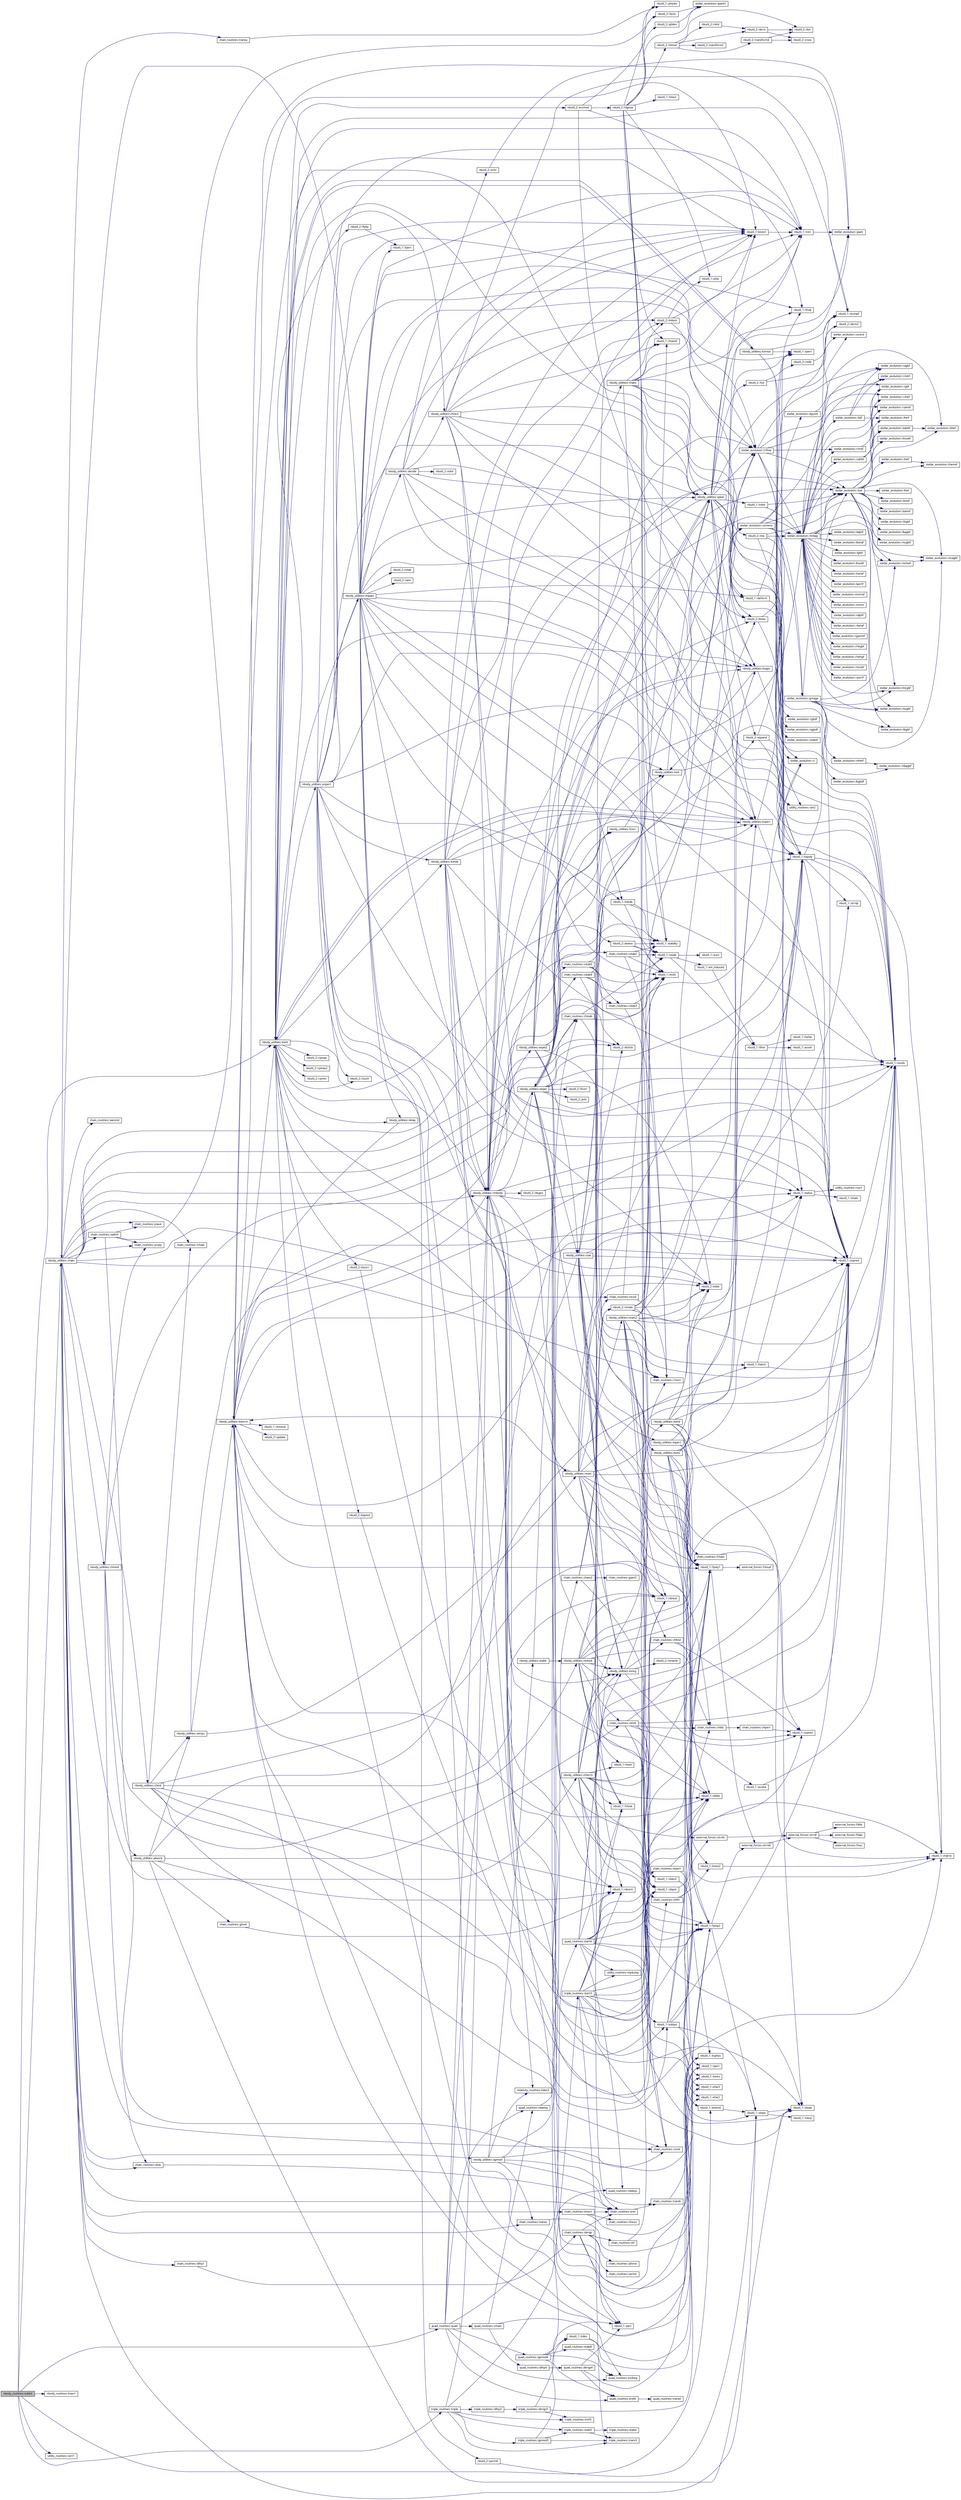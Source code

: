digraph G
{
  edge [fontname="FreeSans.ttf",fontsize="10",labelfontname="FreeSans.ttf",labelfontsize="10"];
  node [fontname="FreeSans.ttf",fontsize="10",shape=record];
  rankdir=LR;
  Node1 [label="nbody_routines::subint",height=0.2,width=0.4,color="black", fillcolor="grey75", style="filled" fontcolor="black"];
  Node1 -> Node2 [color="midnightblue",fontsize="10",style="solid",fontname="FreeSans.ttf"];
  Node2 [label="nbody_utilities::chain",height=0.2,width=0.4,color="black", fillcolor="white", style="filled",URL="$namespacenbody__utilities.html#a422c239a0ba55f054b49214f8a922d8f",tooltip="callgraph callergraph"];
  Node2 -> Node3 [color="midnightblue",fontsize="10",style="solid",fontname="FreeSans.ttf"];
  Node3 [label="nbody_utilities::chinit",height=0.2,width=0.4,color="black", fillcolor="white", style="filled",URL="$namespacenbody__utilities.html#a6abaa7d00f19a973868a8398e15f4451"];
  Node3 -> Node4 [color="midnightblue",fontsize="10",style="solid",fontname="FreeSans.ttf"];
  Node4 [label="chain_routines::chfirr",height=0.2,width=0.4,color="black", fillcolor="white", style="filled",URL="$namespacechain__routines.html#a1d7097ca7cca951e7544ecaaf97a3a86"];
  Node4 -> Node5 [color="midnightblue",fontsize="10",style="solid",fontname="FreeSans.ttf"];
  Node5 [label="chain_routines::chlist",height=0.2,width=0.4,color="black", fillcolor="white", style="filled",URL="$namespacechain__routines.html#a028778d8f979e3835cf38b2abc7d1e23"];
  Node5 -> Node6 [color="midnightblue",fontsize="10",style="solid",fontname="FreeSans.ttf"];
  Node6 [label="chain_routines::chpert",height=0.2,width=0.4,color="black", fillcolor="white", style="filled",URL="$namespacechain__routines.html#a895b40953b4b75ac50ea64369e28d1c3",tooltip="chpert only called by chlist"];
  Node6 -> Node7 [color="midnightblue",fontsize="10",style="solid",fontname="FreeSans.ttf"];
  Node7 [label="nbutil_1::xcpred",height=0.2,width=0.4,color="black", fillcolor="white", style="filled",URL="$namespacenbutil__1.html#a5cdf72c78f3331094c52475a859bd70d",tooltip="xcpred Prediction of global chain coordinates."];
  Node4 -> Node8 [color="midnightblue",fontsize="10",style="solid",fontname="FreeSans.ttf"];
  Node8 [label="nbutil_1::ksres2",height=0.2,width=0.4,color="black", fillcolor="white", style="filled",URL="$namespacenbutil__1.html#a8b92297141d90ce6a6777320afd46af3",tooltip="ksres2 Coordinates &amp; velocities of KS pair. only calls matrix"];
  Node8 -> Node9 [color="midnightblue",fontsize="10",style="solid",fontname="FreeSans.ttf"];
  Node9 [label="nbutil_1::matrix",height=0.2,width=0.4,color="black", fillcolor="white", style="filled",URL="$namespacenbutil__1.html#aefa6d49aa9afa048e677bbd013c7ffbb",tooltip="matrix no other calls Levi-Civita matrix."];
  Node3 -> Node5 [color="midnightblue",fontsize="10",style="solid",fontname="FreeSans.ttf"];
  Node3 -> Node10 [color="midnightblue",fontsize="10",style="solid",fontname="FreeSans.ttf"];
  Node10 [label="chain_routines::const",height=0.2,width=0.4,color="black", fillcolor="white", style="filled",URL="$namespacechain__routines.html#ac3c15b0bd51eb61d5387ece8628c82aa"];
  Node3 -> Node11 [color="midnightblue",fontsize="10",style="solid",fontname="FreeSans.ttf"];
  Node11 [label="nbutil_1::nbrem",height=0.2,width=0.4,color="black", fillcolor="white", style="filled",URL="$namespacenbutil__1.html#ab56f57b7ab348df17634485a002619fc",tooltip="nbrem no other calls Removal of ghosts from neighbour lists."];
  Node3 -> Node12 [color="midnightblue",fontsize="10",style="solid",fontname="FreeSans.ttf"];
  Node12 [label="nbutil_1::nbrest",height=0.2,width=0.4,color="black", fillcolor="white", style="filled",URL="$namespacenbutil__1.html#a3f1616ad94e66097bb0924c7f1f615c3",tooltip="nbrest no other calls Restore ghosts in neighbour lists."];
  Node3 -> Node13 [color="midnightblue",fontsize="10",style="solid",fontname="FreeSans.ttf"];
  Node13 [label="nbody_utilities::setsys",height=0.2,width=0.4,color="black", fillcolor="white", style="filled",URL="$namespacenbody__utilities.html#a07b12745b00d398a3aef14b7edb0dba7"];
  Node13 -> Node14 [color="midnightblue",fontsize="10",style="solid",fontname="FreeSans.ttf"];
  Node14 [label="nbody_utilities::ksterm",height=0.2,width=0.4,color="black", fillcolor="white", style="filled",URL="$namespacenbody__utilities.html#a703ad2ddac8bb99d13266eb1e129a085",tooltip="ksterm Termination of KS regularization."];
  Node14 -> Node15 [color="midnightblue",fontsize="10",style="solid",fontname="FreeSans.ttf"];
  Node15 [label="chain_routines::chfind",height=0.2,width=0.4,color="black", fillcolor="white", style="filled",URL="$namespacechain__routines.html#a1e640d2153ad63ebccc6d9ba167ed9fd",tooltip="Referenced by nbody_routines::escape(), ksreg(), and ksterm()."];
  Node15 -> Node5 [color="midnightblue",fontsize="10",style="solid",fontname="FreeSans.ttf"];
  Node15 -> Node7 [color="midnightblue",fontsize="10",style="solid",fontname="FreeSans.ttf"];
  Node14 -> Node16 [color="midnightblue",fontsize="10",style="solid",fontname="FreeSans.ttf"];
  Node16 [label="nbutil_1::fpoly1",height=0.2,width=0.4,color="black", fillcolor="white", style="filled",URL="$namespacenbutil__1.html#afba4ed9003365398c8175150cbb8d44b",tooltip="fpoly1 Force &amp; first derivative. References external_forces::fcloud(), and external_forces::xtrnld()..."];
  Node16 -> Node17 [color="midnightblue",fontsize="10",style="solid",fontname="FreeSans.ttf"];
  Node17 [label="external_forces::fcloud",height=0.2,width=0.4,color="black", fillcolor="white", style="filled",URL="$namespaceexternal__forces.html#a9a4396f6c449503775ae8fa9249a4918"];
  Node16 -> Node18 [color="midnightblue",fontsize="10",style="solid",fontname="FreeSans.ttf"];
  Node18 [label="external_forces::xtrnld",height=0.2,width=0.4,color="black", fillcolor="white", style="filled",URL="$namespaceexternal__forces.html#ab069c76c645649c040ef39e3c5f5b277",tooltip="External force &amp; derivatives."];
  Node18 -> Node19 [color="midnightblue",fontsize="10",style="solid",fontname="FreeSans.ttf"];
  Node19 [label="external_forces::xtrnlf",height=0.2,width=0.4,color="black", fillcolor="white", style="filled",URL="$namespaceexternal__forces.html#a21a21c69433476df657ffa8c8dcd220a",tooltip="External force &amp; first derivative."];
  Node19 -> Node20 [color="midnightblue",fontsize="10",style="solid",fontname="FreeSans.ttf"];
  Node20 [label="external_forces::fdisk",height=0.2,width=0.4,color="black", fillcolor="white", style="filled",URL="$namespaceexternal__forces.html#acc57121bb296adc765ef98e5c8042012"];
  Node19 -> Node21 [color="midnightblue",fontsize="10",style="solid",fontname="FreeSans.ttf"];
  Node21 [label="external_forces::fhalo",height=0.2,width=0.4,color="black", fillcolor="white", style="filled",URL="$namespaceexternal__forces.html#a6464cd2dad67d80c9a255fe69cfb2e8a"];
  Node19 -> Node22 [color="midnightblue",fontsize="10",style="solid",fontname="FreeSans.ttf"];
  Node22 [label="external_forces::fnuc",height=0.2,width=0.4,color="black", fillcolor="white", style="filled",URL="$namespaceexternal__forces.html#a7893df73705e73e436e7c3355dad754c"];
  Node14 -> Node23 [color="midnightblue",fontsize="10",style="solid",fontname="FreeSans.ttf"];
  Node23 [label="nbutil_1::fpoly2",height=0.2,width=0.4,color="black", fillcolor="white", style="filled",URL="$namespacenbutil__1.html#a6f94692e7e357f1299dd512ae43cd03e",tooltip="fpoly2 calls steps(), and external_forces::xtrnld(). Second &amp; third force derivative."];
  Node23 -> Node24 [color="midnightblue",fontsize="10",style="solid",fontname="FreeSans.ttf"];
  Node24 [label="nbutil_1::steps",height=0.2,width=0.4,color="black", fillcolor="white", style="filled",URL="$namespacenbutil__1.html#a063bf08e85f5e2bdea1d2367ed6c7789",tooltip="steps only calls stepk(), and tstep(). Initialization of time-steps &amp; prediction variables."];
  Node24 -> Node25 [color="midnightblue",fontsize="10",style="solid",fontname="FreeSans.ttf"];
  Node25 [label="nbutil_1::stepk",height=0.2,width=0.4,color="black", fillcolor="white", style="filled",URL="$namespacenbutil__1.html#a51f2905cec2e80f05652f4e8ded3246e",tooltip="stepk no other calls Block time-steps."];
  Node24 -> Node26 [color="midnightblue",fontsize="10",style="solid",fontname="FreeSans.ttf"];
  Node26 [label="nbutil_1::tstep",height=0.2,width=0.4,color="black", fillcolor="white", style="filled",URL="$namespacenbutil__1.html#a58d72f5676a787340e862372d1f1b225",tooltip="tstep General time-step criterion. no other subroutine calls"];
  Node23 -> Node18 [color="midnightblue",fontsize="10",style="solid",fontname="FreeSans.ttf"];
  Node14 -> Node27 [color="midnightblue",fontsize="10",style="solid",fontname="FreeSans.ttf"];
  Node27 [label="nbody_utilities::ksint",height=0.2,width=0.4,color="black", fillcolor="white", style="filled",URL="$namespacenbody__utilities.html#a542dfe47cab08d2fbe7b792ecf87af1c",tooltip="ksint group Regularized integration."];
  Node27 -> Node28 [color="midnightblue",fontsize="10",style="solid",fontname="FreeSans.ttf"];
  Node28 [label="nbutil_2::assess",height=0.2,width=0.4,color="black", fillcolor="white", style="filled",URL="$namespacenbutil__2.html#a1467f891c1620e064a58e5407d8ac829",tooltip="assess only called by ::ksinit"];
  Node28 -> Node29 [color="midnightblue",fontsize="10",style="solid",fontname="FreeSans.ttf"];
  Node29 [label="nbutil_1::inclin",height=0.2,width=0.4,color="black", fillcolor="white", style="filled",URL="$namespacenbutil__1.html#ae0e861cf6024cc6a51a65ed2e78bb404",tooltip="inclin Inclination of hierarchical system. no other calls"];
  Node28 -> Node30 [color="midnightblue",fontsize="10",style="solid",fontname="FreeSans.ttf"];
  Node30 [label="nbutil_1::nstab",height=0.2,width=0.4,color="black", fillcolor="white", style="filled",URL="$namespacenbutil__1.html#aeb5b61f7e9996137cd17bb52873e039c",tooltip="nstab has no other calls general three-body stability algorithm nstab.f90 contains also ein_induced f..."];
  Node30 -> Node31 [color="midnightblue",fontsize="10",style="solid",fontname="FreeSans.ttf"];
  Node31 [label="nbutil_1::ein_induced",height=0.2,width=0.4,color="black", fillcolor="white", style="filled",URL="$namespacenbutil__1.html#a54bc3bbca54fc18d593af715b7abd455"];
  Node31 -> Node32 [color="midnightblue",fontsize="10",style="solid",fontname="FreeSans.ttf"];
  Node32 [label="nbutil_1::flmn",height=0.2,width=0.4,color="black", fillcolor="white", style="filled",URL="$namespacenbutil__1.html#a6dc562e671d33eca4ee16bf2912a44bc"];
  Node32 -> Node33 [color="midnightblue",fontsize="10",style="solid",fontname="FreeSans.ttf"];
  Node33 [label="nbutil_1::acosh",height=0.2,width=0.4,color="black", fillcolor="white", style="filled",URL="$namespacenbutil__1.html#ac2623e117688ab0cd1ec6f5bef33e712"];
  Node32 -> Node34 [color="midnightblue",fontsize="10",style="solid",fontname="FreeSans.ttf"];
  Node34 [label="nbutil_1::facfac",height=0.2,width=0.4,color="black", fillcolor="white", style="filled",URL="$namespacenbutil__1.html#a6e830e599a2aaaadc27ba37934e7696e"];
  Node30 -> Node35 [color="midnightblue",fontsize="10",style="solid",fontname="FreeSans.ttf"];
  Node35 [label="nbutil_1::eoct",height=0.2,width=0.4,color="black", fillcolor="white", style="filled",URL="$namespacenbutil__1.html#a272270cd164c80c1ab1a95523cb7e15a"];
  Node30 -> Node32 [color="midnightblue",fontsize="10",style="solid",fontname="FreeSans.ttf"];
  Node28 -> Node36 [color="midnightblue",fontsize="10",style="solid",fontname="FreeSans.ttf"];
  Node36 [label="nbutil_1::stability",height=0.2,width=0.4,color="black", fillcolor="white", style="filled",URL="$namespacenbutil__1.html#a9b61c2daaa1cc2ab326b28bed4f8942a",tooltip="stability no other calls Three-body stability test (Mardling &amp; Aarseth 1999)"];
  Node27 -> Node37 [color="midnightblue",fontsize="10",style="solid",fontname="FreeSans.ttf"];
  Node37 [label="nbody_utilities::chrect",height=0.2,width=0.4,color="black", fillcolor="white", style="filled",URL="$namespacenbody__utilities.html#a082a521785bb4b3b9c8bb5fddf39639b",tooltip="chrect Rectification of chaotic orbit. binary stellar evolution?"];
  Node37 -> Node38 [color="midnightblue",fontsize="10",style="solid",fontname="FreeSans.ttf"];
  Node38 [label="nbutil_2::binev",height=0.2,width=0.4,color="black", fillcolor="white", style="filled",URL="$namespacenbutil__2.html#a395182ecd59bb83510502ed0b1a35f77",tooltip="binev References findj() (final) and status()"];
  Node38 -> Node39 [color="midnightblue",fontsize="10",style="solid",fontname="FreeSans.ttf"];
  Node39 [label="nbutil_1::findj",height=0.2,width=0.4,color="black", fillcolor="white", style="filled",URL="$namespacenbutil__1.html#a94755eac039720506902bfd356caae20",tooltip="findj no other calls Find merger ghost."];
  Node38 -> Node40 [color="midnightblue",fontsize="10",style="solid",fontname="FreeSans.ttf"];
  Node40 [label="nbutil_1::status",height=0.2,width=0.4,color="black", fillcolor="white", style="filled",URL="$namespacenbutil__1.html#a4ba632a398bb6f291f819a3513233c64",tooltip="status group Current configuration."];
  Node40 -> Node41 [color="midnightblue",fontsize="10",style="solid",fontname="FreeSans.ttf"];
  Node41 [label="nbutil_1::ichain",height=0.2,width=0.4,color="black", fillcolor="white", style="filled",URL="$namespacenbutil__1.html#aabc71e02b5bb18d8ce9803fd9f0e1659",tooltip="ichain Determination of chain vector. only used by status"];
  Node40 -> Node42 [color="midnightblue",fontsize="10",style="solid",fontname="FreeSans.ttf"];
  Node42 [label="utility_routines::rsort",height=0.2,width=0.4,color="black", fillcolor="white", style="filled",URL="$namespaceutility__routines.html#aba7c9029f4e928109772dd41f2a899dc"];
  Node37 -> Node43 [color="midnightblue",fontsize="10",style="solid",fontname="FreeSans.ttf"];
  Node43 [label="nbutil_1::chaos0",height=0.2,width=0.4,color="black", fillcolor="white", style="filled",URL="$namespacenbutil__1.html#a6a901275f55da55ceeaac6d59b6765ec",tooltip="chaos0 no other calls Initial chaos boundary parameters."];
  Node37 -> Node44 [color="midnightblue",fontsize="10",style="solid",fontname="FreeSans.ttf"];
  Node44 [label="nbody_utilities::cmbody",height=0.2,width=0.4,color="black", fillcolor="white", style="filled",URL="$namespacenbody__utilities.html#a74e7091df9c5ce782d2703d96da3e749",tooltip="cmbody group Formation of c.m. body by collision."];
  Node44 -> Node38 [color="midnightblue",fontsize="10",style="solid",fontname="FreeSans.ttf"];
  Node44 -> Node45 [color="midnightblue",fontsize="10",style="solid",fontname="FreeSans.ttf"];
  Node45 [label="nbutil_2::degen",height=0.2,width=0.4,color="black", fillcolor="white", style="filled",URL="$namespacenbutil__2.html#a5fffc092beb7b852c912aaff47ba3e6b",tooltip="degen Binary output for degenerate stars."];
  Node45 -> Node40 [color="midnightblue",fontsize="10",style="solid",fontname="FreeSans.ttf"];
  Node44 -> Node46 [color="midnightblue",fontsize="10",style="solid",fontname="FreeSans.ttf"];
  Node46 [label="nbutil_2::dtchck",height=0.2,width=0.4,color="black", fillcolor="white", style="filled",URL="$namespacenbutil__2.html#a1e8b5e7c0ef3e3e7bbfb57f8f93d360c",tooltip="dtchck no other calls Find the largest block time-step, starting with dt, that is commensurate with c..."];
  Node44 -> Node47 [color="midnightblue",fontsize="10",style="solid",fontname="FreeSans.ttf"];
  Node47 [label="nbody_utilities::expel",height=0.2,width=0.4,color="black", fillcolor="white", style="filled",URL="$namespacenbody__utilities.html#a857fd1980d93db84da9386f51f225f03",tooltip="expel called by cmbody and spiral Common envelope stage of interacting stars."];
  Node47 -> Node48 [color="midnightblue",fontsize="10",style="solid",fontname="FreeSans.ttf"];
  Node48 [label="nbody_utilities::coal",height=0.2,width=0.4,color="black", fillcolor="white", style="filled",URL="$namespacenbody__utilities.html#ace27cd5fd8404c0f1afb0684d34bd362",tooltip="coal Coalescence of Roche/CE binary. called indirectly by cmbody, but also external"];
  Node48 -> Node38 [color="midnightblue",fontsize="10",style="solid",fontname="FreeSans.ttf"];
  Node48 -> Node46 [color="midnightblue",fontsize="10",style="solid",fontname="FreeSans.ttf"];
  Node48 -> Node49 [color="midnightblue",fontsize="10",style="solid",fontname="FreeSans.ttf"];
  Node49 [label="nbody_utilities::fcorr",height=0.2,width=0.4,color="black", fillcolor="white", style="filled",URL="$namespacenbody__utilities.html#a2e7711e18caef2837ecccb1c13f3d24d",tooltip="fcorr References utility_routines::ran2(), and spiral(). Total force corrections due to masss loss..."];
  Node49 -> Node50 [color="midnightblue",fontsize="10",style="solid",fontname="FreeSans.ttf"];
  Node50 [label="nbody_utilities::kick",height=0.2,width=0.4,color="black", fillcolor="white", style="filled",URL="$namespacenbody__utilities.html#ae7afc2a5d5a3811fda363ea8509f6009",tooltip="kick References utility_routines::ran2(), and spiral(). Velocity kick for WD, neutron stars or black ..."];
  Node50 -> Node51 [color="midnightblue",fontsize="10",style="solid",fontname="FreeSans.ttf"];
  Node51 [label="utility_routines::ran2",height=0.2,width=0.4,color="black", fillcolor="white", style="filled",URL="$namespaceutility__routines.html#a07b18ea3ae62bae7d2d67178107c1c27"];
  Node50 -> Node52 [color="midnightblue",fontsize="10",style="solid",fontname="FreeSans.ttf"];
  Node52 [label="nbody_utilities::spiral",height=0.2,width=0.4,color="black", fillcolor="white", style="filled",URL="$namespacenbody__utilities.html#a874e81f30cf1a04907f353980631903a",tooltip="spiral group Tidal circularization of binary orbit."];
  Node52 -> Node38 [color="midnightblue",fontsize="10",style="solid",fontname="FreeSans.ttf"];
  Node52 -> Node44 [color="midnightblue",fontsize="10",style="solid",fontname="FreeSans.ttf"];
  Node52 -> Node53 [color="midnightblue",fontsize="10",style="solid",fontname="FreeSans.ttf"];
  Node53 [label="stellar_evolution::corerd",height=0.2,width=0.4,color="black", fillcolor="white", style="filled",URL="$namespacestellar__evolution.html#a3fac0d1625ff773c8012b6f9048277cf",tooltip="corerd A function to determine the radius of the core of a giant-like star. NOTE: this is out of date..."];
  Node52 -> Node54 [color="midnightblue",fontsize="10",style="solid",fontname="FreeSans.ttf"];
  Node54 [label="nbutil_1::deform",height=0.2,width=0.4,color="black", fillcolor="white", style="filled",URL="$namespacenbutil__1.html#a0d5512ceaf2c27844aad84126e7a6ad4",tooltip="deform (KS REG) Deformation of elliptic orbit."];
  Node54 -> Node55 [color="midnightblue",fontsize="10",style="solid",fontname="FreeSans.ttf"];
  Node55 [label="nbutil_1::kspoly",height=0.2,width=0.4,color="black", fillcolor="white", style="filled",URL="$namespacenbutil__1.html#ad670f4a14b94e04d742182d5c3aedf9a",tooltip="kspoly calls matrix(), resolv(), stumpf(), xtrnlp(), and xvpred(). Initialization of KS polynomials..."];
  Node55 -> Node9 [color="midnightblue",fontsize="10",style="solid",fontname="FreeSans.ttf"];
  Node55 -> Node56 [color="midnightblue",fontsize="10",style="solid",fontname="FreeSans.ttf"];
  Node56 [label="nbutil_1::resolv",height=0.2,width=0.4,color="black", fillcolor="white", style="filled",URL="$namespacenbutil__1.html#a8d5d8a1be5db171cfa23c04c291b7994",tooltip="resolv only calls matrix Transformation of KS variables."];
  Node56 -> Node9 [color="midnightblue",fontsize="10",style="solid",fontname="FreeSans.ttf"];
  Node55 -> Node57 [color="midnightblue",fontsize="10",style="solid",fontname="FreeSans.ttf"];
  Node57 [label="nbutil_1::stumpf",height=0.2,width=0.4,color="black", fillcolor="white", style="filled",URL="$namespacenbutil__1.html#a5c11a40f1141eb2eb4b4e08503368824",tooltip="stumpf no other calls Modified Stumpff functions."];
  Node55 -> Node58 [color="midnightblue",fontsize="10",style="solid",fontname="FreeSans.ttf"];
  Node58 [label="nbutil_1::xtrnlp",height=0.2,width=0.4,color="black", fillcolor="white", style="filled",URL="$namespacenbutil__1.html#acb955890d4f591f10d2c66fd7b781471",tooltip="xtrnlp no other calls External KS perturbation"];
  Node55 -> Node59 [color="midnightblue",fontsize="10",style="solid",fontname="FreeSans.ttf"];
  Node59 [label="nbutil_1::xvpred",height=0.2,width=0.4,color="black", fillcolor="white", style="filled",URL="$namespacenbutil__1.html#a67a390a7dc2a1e6795f7f8e16852b5da",tooltip="xvpred only calls resolv Prediction of coordinates &amp; velocities."];
  Node59 -> Node56 [color="midnightblue",fontsize="10",style="solid",fontname="FreeSans.ttf"];
  Node54 -> Node56 [color="midnightblue",fontsize="10",style="solid",fontname="FreeSans.ttf"];
  Node54 -> Node60 [color="midnightblue",fontsize="10",style="solid",fontname="FreeSans.ttf"];
  Node60 [label="nbutil_1::tpert",height=0.2,width=0.4,color="black", fillcolor="white", style="filled",URL="$namespacenbutil__1.html#a71966aab6e88f2efa4dbbd799c32bd21",tooltip="tpert Perturbation time scale."];
  Node52 -> Node61 [color="midnightblue",fontsize="10",style="solid",fontname="FreeSans.ttf"];
  Node61 [label="nbutil_2::expand",height=0.2,width=0.4,color="black", fillcolor="white", style="filled",URL="$namespacenbutil__2.html#a9594a3703c711aee51616b694b3b9601"];
  Node61 -> Node55 [color="midnightblue",fontsize="10",style="solid",fontname="FreeSans.ttf"];
  Node61 -> Node56 [color="midnightblue",fontsize="10",style="solid",fontname="FreeSans.ttf"];
  Node61 -> Node60 [color="midnightblue",fontsize="10",style="solid",fontname="FreeSans.ttf"];
  Node52 -> Node47 [color="midnightblue",fontsize="10",style="solid",fontname="FreeSans.ttf"];
  Node52 -> Node62 [color="midnightblue",fontsize="10",style="solid",fontname="FreeSans.ttf"];
  Node62 [label="stellar_evolution::giant",height=0.2,width=0.4,color="black", fillcolor="white", style="filled",URL="$namespacestellar__evolution.html#a576a8e3389b25be58f4ec43d39db1d80",tooltip="giant Structure constants of giant star."];
  Node52 -> Node63 [color="midnightblue",fontsize="10",style="solid",fontname="FreeSans.ttf"];
  Node63 [label="nbutil_2::hut",height=0.2,width=0.4,color="black", fillcolor="white", style="filled",URL="$namespacenbutil__2.html#a3702b49dfd2c73cccc7ee4d0cb163318",tooltip="hut only referenced by ::spiral file contains also other routines"];
  Node63 -> Node64 [color="midnightblue",fontsize="10",style="solid",fontname="FreeSans.ttf"];
  Node64 [label="nbutil_2::deriv2",height=0.2,width=0.4,color="black", fillcolor="white", style="filled",URL="$namespacenbutil__2.html#a2df77e1b2af8d74964edb00167b1e9e8"];
  Node63 -> Node65 [color="midnightblue",fontsize="10",style="solid",fontname="FreeSans.ttf"];
  Node65 [label="nbutil_2::rk4b",height=0.2,width=0.4,color="black", fillcolor="white", style="filled",URL="$namespacenbutil__2.html#a4b9f6f25c0a9f7ba382894a5fb18d056"];
  Node65 -> Node64 [color="midnightblue",fontsize="10",style="solid",fontname="FreeSans.ttf"];
  Node52 -> Node66 [color="midnightblue",fontsize="10",style="solid",fontname="FreeSans.ttf"];
  Node66 [label="nbody_utilities::ksapo",height=0.2,width=0.4,color="black", fillcolor="white", style="filled",URL="$namespacenbody__utilities.html#affe4acdfddf363d3f9cb13f8d490987e",tooltip="ksapo References kick(), and utility_routines::ran2(). Apocentre/pericentre/random KS variables..."];
  Node66 -> Node50 [color="midnightblue",fontsize="10",style="solid",fontname="FreeSans.ttf"];
  Node66 -> Node51 [color="midnightblue",fontsize="10",style="solid",fontname="FreeSans.ttf"];
  Node52 -> Node67 [color="midnightblue",fontsize="10",style="solid",fontname="FreeSans.ttf"];
  Node67 [label="nbody_utilities::ksperi",height=0.2,width=0.4,color="black", fillcolor="white", style="filled",URL="$namespacenbody__utilities.html#af417baf85398af8e5db319eb148759c5",tooltip="ksperi References ksint(), stumpf(), and xvpred(). Pericentre KS variables."];
  Node67 -> Node27 [color="midnightblue",fontsize="10",style="solid",fontname="FreeSans.ttf"];
  Node67 -> Node57 [color="midnightblue",fontsize="10",style="solid",fontname="FreeSans.ttf"];
  Node67 -> Node59 [color="midnightblue",fontsize="10",style="solid",fontname="FreeSans.ttf"];
  Node52 -> Node55 [color="midnightblue",fontsize="10",style="solid",fontname="FreeSans.ttf"];
  Node52 -> Node68 [color="midnightblue",fontsize="10",style="solid",fontname="FreeSans.ttf"];
  Node68 [label="nbutil_1::ksrect",height=0.2,width=0.4,color="black", fillcolor="white", style="filled",URL="$namespacenbutil__1.html#afeea6e87098e92726fb5aa9058dd00c4",tooltip="ksrect References stellar_evolution::tcirc(). Rectification of KS orbit."];
  Node68 -> Node69 [color="midnightblue",fontsize="10",style="solid",fontname="FreeSans.ttf"];
  Node69 [label="nbutil_1::tcirc",height=0.2,width=0.4,color="black", fillcolor="white", style="filled",URL="$namespacenbutil__1.html#a32a7d73bdffa879dea45016b8a810387",tooltip="tcirc Circularization time."];
  Node69 -> Node62 [color="midnightblue",fontsize="10",style="solid",fontname="FreeSans.ttf"];
  Node52 -> Node56 [color="midnightblue",fontsize="10",style="solid",fontname="FreeSans.ttf"];
  Node52 -> Node70 [color="midnightblue",fontsize="10",style="solid",fontname="FreeSans.ttf"];
  Node70 [label="stellar_evolution::rl",height=0.2,width=0.4,color="black", fillcolor="white", style="filled",URL="$namespacestellar__evolution.html#a1190b05cb4f206fc6fb4c0bd2af58fa0",tooltip="rl A function to evaluate R_L/a(q), Eggleton 1983."];
  Node52 -> Node69 [color="midnightblue",fontsize="10",style="solid",fontname="FreeSans.ttf"];
  Node52 -> Node71 [color="midnightblue",fontsize="10",style="solid",fontname="FreeSans.ttf"];
  Node71 [label="nbutil_1::trdot",height=0.2,width=0.4,color="black", fillcolor="white", style="filled",URL="$namespacenbutil__1.html#a4c740f09d34836786440ed4c2086b049",tooltip="trdot Time-scale for expansion of radius."];
  Node71 -> Node72 [color="midnightblue",fontsize="10",style="solid",fontname="FreeSans.ttf"];
  Node72 [label="stellar_evolution::hrdiag",height=0.2,width=0.4,color="black", fillcolor="white", style="filled",URL="$namespacestellar__evolution.html#a0482b0c4be89d72f104cf22b85cf62ed",tooltip="H-R diagram for population I stars."];
  Node72 -> Node73 [color="midnightblue",fontsize="10",style="solid",fontname="FreeSans.ttf"];
  Node73 [label="stellar_evolution::lalphf",height=0.2,width=0.4,color="black", fillcolor="white", style="filled",URL="$namespacestellar__evolution.html#ad0a405f883237d2afb6af6c8942e191b"];
  Node72 -> Node74 [color="midnightblue",fontsize="10",style="solid",fontname="FreeSans.ttf"];
  Node74 [label="stellar_evolution::lbetaf",height=0.2,width=0.4,color="black", fillcolor="white", style="filled",URL="$namespacestellar__evolution.html#a24d7721547b157ac4f4200c0599d5c2d"];
  Node72 -> Node75 [color="midnightblue",fontsize="10",style="solid",fontname="FreeSans.ttf"];
  Node75 [label="stellar_evolution::lgbtf",height=0.2,width=0.4,color="black", fillcolor="white", style="filled",URL="$namespacestellar__evolution.html#a5ac96c085bfec70d41bb352eb401d2cf"];
  Node72 -> Node76 [color="midnightblue",fontsize="10",style="solid",fontname="FreeSans.ttf"];
  Node76 [label="stellar_evolution::lhookf",height=0.2,width=0.4,color="black", fillcolor="white", style="filled",URL="$namespacestellar__evolution.html#a2594b931a081ef97d20efe421a101c24"];
  Node72 -> Node77 [color="midnightblue",fontsize="10",style="solid",fontname="FreeSans.ttf"];
  Node77 [label="stellar_evolution::lmcgbf",height=0.2,width=0.4,color="black", fillcolor="white", style="filled",URL="$namespacestellar__evolution.html#a5998e24583c0cbaf1afe8aa85954c66b"];
  Node72 -> Node78 [color="midnightblue",fontsize="10",style="solid",fontname="FreeSans.ttf"];
  Node78 [label="stellar_evolution::lnetaf",height=0.2,width=0.4,color="black", fillcolor="white", style="filled",URL="$namespacestellar__evolution.html#a94e0235bb4fa2562b12354190ffa12ab"];
  Node72 -> Node79 [color="midnightblue",fontsize="10",style="solid",fontname="FreeSans.ttf"];
  Node79 [label="stellar_evolution::lpertf",height=0.2,width=0.4,color="black", fillcolor="white", style="filled",URL="$namespacestellar__evolution.html#a0118e9152bb63f82a7793fca6e7ee699"];
  Node72 -> Node80 [color="midnightblue",fontsize="10",style="solid",fontname="FreeSans.ttf"];
  Node80 [label="stellar_evolution::lzhef",height=0.2,width=0.4,color="black", fillcolor="white", style="filled",URL="$namespacestellar__evolution.html#a931d159e0005db918351ebb67d8d035b"];
  Node72 -> Node81 [color="midnightblue",fontsize="10",style="solid",fontname="FreeSans.ttf"];
  Node81 [label="stellar_evolution::mcagbf",height=0.2,width=0.4,color="black", fillcolor="white", style="filled",URL="$namespacestellar__evolution.html#a12f367eb4c6acdfd0ab70b37d8270f50"];
  Node72 -> Node82 [color="midnightblue",fontsize="10",style="solid",fontname="FreeSans.ttf"];
  Node82 [label="stellar_evolution::mcgbf",height=0.2,width=0.4,color="black", fillcolor="white", style="filled",URL="$namespacestellar__evolution.html#a34bfe06c7c98c72d4757f3a03a9314a7"];
  Node72 -> Node83 [color="midnightblue",fontsize="10",style="solid",fontname="FreeSans.ttf"];
  Node83 [label="stellar_evolution::mcgbtf",height=0.2,width=0.4,color="black", fillcolor="white", style="filled",URL="$namespacestellar__evolution.html#add077560638e044dc818990c0c1ece12"];
  Node72 -> Node84 [color="midnightblue",fontsize="10",style="solid",fontname="FreeSans.ttf"];
  Node84 [label="stellar_evolution::mcheif",height=0.2,width=0.4,color="black", fillcolor="white", style="filled",URL="$namespacestellar__evolution.html#a2ad9a0d77810cefe80dc8721e5d2d398"];
  Node84 -> Node81 [color="midnightblue",fontsize="10",style="solid",fontname="FreeSans.ttf"];
  Node72 -> Node85 [color="midnightblue",fontsize="10",style="solid",fontname="FreeSans.ttf"];
  Node85 [label="stellar_evolution::mctmsf",height=0.2,width=0.4,color="black", fillcolor="white", style="filled",URL="$namespacestellar__evolution.html#aaf7bddb8cd8c9c31c8bd8e8af0299c38"];
  Node72 -> Node86 [color="midnightblue",fontsize="10",style="solid",fontname="FreeSans.ttf"];
  Node86 [label="stellar_evolution::mrenv",height=0.2,width=0.4,color="black", fillcolor="white", style="filled",URL="$namespacestellar__evolution.html#adf9100762e25a802abe958922c5476a3",tooltip="mrenv A function to estimate the mass and radius of the convective envelope, as well as the gyration ..."];
  Node72 -> Node87 [color="midnightblue",fontsize="10",style="solid",fontname="FreeSans.ttf"];
  Node87 [label="stellar_evolution::ragbf",height=0.2,width=0.4,color="black", fillcolor="white", style="filled",URL="$namespacestellar__evolution.html#afd2354103c483a7ccdabca0e8dfc96af"];
  Node72 -> Node88 [color="midnightblue",fontsize="10",style="solid",fontname="FreeSans.ttf"];
  Node88 [label="stellar_evolution::ralphf",height=0.2,width=0.4,color="black", fillcolor="white", style="filled",URL="$namespacestellar__evolution.html#ab3053752d170b5c6276d362ebdcc7b05"];
  Node72 -> Node89 [color="midnightblue",fontsize="10",style="solid",fontname="FreeSans.ttf"];
  Node89 [label="stellar_evolution::rbetaf",height=0.2,width=0.4,color="black", fillcolor="white", style="filled",URL="$namespacestellar__evolution.html#ab27fc817f6f04f15db06adc0dd4f7db6"];
  Node72 -> Node90 [color="midnightblue",fontsize="10",style="solid",fontname="FreeSans.ttf"];
  Node90 [label="stellar_evolution::rgammf",height=0.2,width=0.4,color="black", fillcolor="white", style="filled",URL="$namespacestellar__evolution.html#a60f2ff0e9744795ee65c5b4df1cc2372"];
  Node72 -> Node91 [color="midnightblue",fontsize="10",style="solid",fontname="FreeSans.ttf"];
  Node91 [label="stellar_evolution::rgbf",height=0.2,width=0.4,color="black", fillcolor="white", style="filled",URL="$namespacestellar__evolution.html#aca28572495be0b37e0f516549f4157ff"];
  Node72 -> Node92 [color="midnightblue",fontsize="10",style="solid",fontname="FreeSans.ttf"];
  Node92 [label="stellar_evolution::rhegbf",height=0.2,width=0.4,color="black", fillcolor="white", style="filled",URL="$namespacestellar__evolution.html#ac1595f1ceae42a66cfbd062d037322fb"];
  Node72 -> Node93 [color="midnightblue",fontsize="10",style="solid",fontname="FreeSans.ttf"];
  Node93 [label="stellar_evolution::rhehgf",height=0.2,width=0.4,color="black", fillcolor="white", style="filled",URL="$namespacestellar__evolution.html#a02a246edfe3956975ff76b16e620765f"];
  Node72 -> Node94 [color="midnightblue",fontsize="10",style="solid",fontname="FreeSans.ttf"];
  Node94 [label="stellar_evolution::rhookf",height=0.2,width=0.4,color="black", fillcolor="white", style="filled",URL="$namespacestellar__evolution.html#af9e4742a5339ebc6a2cb02c477b891cb"];
  Node72 -> Node95 [color="midnightblue",fontsize="10",style="solid",fontname="FreeSans.ttf"];
  Node95 [label="stellar_evolution::rminf",height=0.2,width=0.4,color="black", fillcolor="white", style="filled",URL="$namespacestellar__evolution.html#a86ce6a74bc8b61e515588dbe1dae9ab1"];
  Node72 -> Node96 [color="midnightblue",fontsize="10",style="solid",fontname="FreeSans.ttf"];
  Node96 [label="stellar_evolution::rpertf",height=0.2,width=0.4,color="black", fillcolor="white", style="filled",URL="$namespacestellar__evolution.html#a879f9a6d48d0ee09424bd9f6dc5b1b7d"];
  Node72 -> Node97 [color="midnightblue",fontsize="10",style="solid",fontname="FreeSans.ttf"];
  Node97 [label="stellar_evolution::rtmsf",height=0.2,width=0.4,color="black", fillcolor="white", style="filled",URL="$namespacestellar__evolution.html#af9864b2f4a0490780338035acaf1bd08"];
  Node97 -> Node98 [color="midnightblue",fontsize="10",style="solid",fontname="FreeSans.ttf"];
  Node98 [label="stellar_evolution::rzamsf",height=0.2,width=0.4,color="black", fillcolor="white", style="filled",URL="$namespacestellar__evolution.html#a606c0e843055041ca99ec391847b9e1a"];
  Node72 -> Node99 [color="midnightblue",fontsize="10",style="solid",fontname="FreeSans.ttf"];
  Node99 [label="stellar_evolution::rzahbf",height=0.2,width=0.4,color="black", fillcolor="white", style="filled",URL="$namespacestellar__evolution.html#a9742fd34fba2588e66ffe22d82dbb58b"];
  Node99 -> Node100 [color="midnightblue",fontsize="10",style="solid",fontname="FreeSans.ttf"];
  Node100 [label="stellar_evolution::lzahbf",height=0.2,width=0.4,color="black", fillcolor="white", style="filled",URL="$namespacestellar__evolution.html#a5bfd26b0da6a32b3d83b67485700dafd"];
  Node100 -> Node80 [color="midnightblue",fontsize="10",style="solid",fontname="FreeSans.ttf"];
  Node99 -> Node91 [color="midnightblue",fontsize="10",style="solid",fontname="FreeSans.ttf"];
  Node99 -> Node101 [color="midnightblue",fontsize="10",style="solid",fontname="FreeSans.ttf"];
  Node101 [label="stellar_evolution::rzhef",height=0.2,width=0.4,color="black", fillcolor="white", style="filled",URL="$namespacestellar__evolution.html#a9dcc1d8878a6e552b151461bf268a6fc"];
  Node72 -> Node98 [color="midnightblue",fontsize="10",style="solid",fontname="FreeSans.ttf"];
  Node72 -> Node101 [color="midnightblue",fontsize="10",style="solid",fontname="FreeSans.ttf"];
  Node72 -> Node102 [color="midnightblue",fontsize="10",style="solid",fontname="FreeSans.ttf"];
  Node102 [label="stellar_evolution::star",height=0.2,width=0.4,color="black", fillcolor="white", style="filled",URL="$namespacestellar__evolution.html#afaee76e82801a0abd7e182bbcc761898",tooltip="star Stellar luminosity &amp; evolution time."];
  Node102 -> Node103 [color="midnightblue",fontsize="10",style="solid",fontname="FreeSans.ttf"];
  Node103 [label="stellar_evolution::lbagbf",height=0.2,width=0.4,color="black", fillcolor="white", style="filled",URL="$namespacestellar__evolution.html#af13e86b2f893227e9b907f8969b855c1"];
  Node102 -> Node104 [color="midnightblue",fontsize="10",style="solid",fontname="FreeSans.ttf"];
  Node104 [label="stellar_evolution::lbgbf",height=0.2,width=0.4,color="black", fillcolor="white", style="filled",URL="$namespacestellar__evolution.html#a156c7af11ddecce92c550849faf6b6c0"];
  Node102 -> Node105 [color="midnightblue",fontsize="10",style="solid",fontname="FreeSans.ttf"];
  Node105 [label="stellar_evolution::lhef",height=0.2,width=0.4,color="black", fillcolor="white", style="filled",URL="$namespacestellar__evolution.html#a46fc405fc932d7c2dde79952d84b95c2"];
  Node102 -> Node106 [color="midnightblue",fontsize="10",style="solid",fontname="FreeSans.ttf"];
  Node106 [label="stellar_evolution::lheif",height=0.2,width=0.4,color="black", fillcolor="white", style="filled",URL="$namespacestellar__evolution.html#af998533cd36a6fa5eae079ac1d417308"];
  Node102 -> Node77 [color="midnightblue",fontsize="10",style="solid",fontname="FreeSans.ttf"];
  Node102 -> Node107 [color="midnightblue",fontsize="10",style="solid",fontname="FreeSans.ttf"];
  Node107 [label="stellar_evolution::ltmsf",height=0.2,width=0.4,color="black", fillcolor="white", style="filled",URL="$namespacestellar__evolution.html#a88b2509972eb6d142ea47abcfe722222"];
  Node102 -> Node100 [color="midnightblue",fontsize="10",style="solid",fontname="FreeSans.ttf"];
  Node102 -> Node108 [color="midnightblue",fontsize="10",style="solid",fontname="FreeSans.ttf"];
  Node108 [label="stellar_evolution::lzamsf",height=0.2,width=0.4,color="black", fillcolor="white", style="filled",URL="$namespacestellar__evolution.html#ad4be762d2291c695a428e7defcc20295"];
  Node102 -> Node80 [color="midnightblue",fontsize="10",style="solid",fontname="FreeSans.ttf"];
  Node102 -> Node81 [color="midnightblue",fontsize="10",style="solid",fontname="FreeSans.ttf"];
  Node102 -> Node82 [color="midnightblue",fontsize="10",style="solid",fontname="FreeSans.ttf"];
  Node102 -> Node83 [color="midnightblue",fontsize="10",style="solid",fontname="FreeSans.ttf"];
  Node102 -> Node84 [color="midnightblue",fontsize="10",style="solid",fontname="FreeSans.ttf"];
  Node102 -> Node109 [color="midnightblue",fontsize="10",style="solid",fontname="FreeSans.ttf"];
  Node109 [label="stellar_evolution::tbgbf",height=0.2,width=0.4,color="black", fillcolor="white", style="filled",URL="$namespacestellar__evolution.html#a9ce0f6d72c48c2c0e2b52c6d085b5d7a"];
  Node102 -> Node110 [color="midnightblue",fontsize="10",style="solid",fontname="FreeSans.ttf"];
  Node110 [label="stellar_evolution::thef",height=0.2,width=0.4,color="black", fillcolor="white", style="filled",URL="$namespacestellar__evolution.html#a17ea432fadabec9ffd0440e66963896d"];
  Node110 -> Node111 [color="midnightblue",fontsize="10",style="solid",fontname="FreeSans.ttf"];
  Node111 [label="stellar_evolution::themsf",height=0.2,width=0.4,color="black", fillcolor="white", style="filled",URL="$namespacestellar__evolution.html#a9fe10284d6e037ab52bfdfa701291e2a"];
  Node102 -> Node111 [color="midnightblue",fontsize="10",style="solid",fontname="FreeSans.ttf"];
  Node102 -> Node112 [color="midnightblue",fontsize="10",style="solid",fontname="FreeSans.ttf"];
  Node112 [label="stellar_evolution::thookf",height=0.2,width=0.4,color="black", fillcolor="white", style="filled",URL="$namespacestellar__evolution.html#a3543384f7dc4262727a720fab697c627"];
  Node72 -> Node113 [color="midnightblue",fontsize="10",style="solid",fontname="FreeSans.ttf"];
  Node113 [label="stellar_evolution::tblf",height=0.2,width=0.4,color="black", fillcolor="white", style="filled",URL="$namespacestellar__evolution.html#aca7b2774454dc2231833a44b3e5546fa"];
  Node113 -> Node106 [color="midnightblue",fontsize="10",style="solid",fontname="FreeSans.ttf"];
  Node113 -> Node87 [color="midnightblue",fontsize="10",style="solid",fontname="FreeSans.ttf"];
  Node113 -> Node95 [color="midnightblue",fontsize="10",style="solid",fontname="FreeSans.ttf"];
  Node72 -> Node112 [color="midnightblue",fontsize="10",style="solid",fontname="FreeSans.ttf"];
  Node71 -> Node102 [color="midnightblue",fontsize="10",style="solid",fontname="FreeSans.ttf"];
  Node52 -> Node114 [color="midnightblue",fontsize="10",style="solid",fontname="FreeSans.ttf"];
  Node114 [label="stellar_evolution::trflow",height=0.2,width=0.4,color="black", fillcolor="white", style="filled",URL="$namespacestellar__evolution.html#a70cec1d526921cece333d3401549a460",tooltip="trflow Time until Roche overflow."];
  Node114 -> Node72 [color="midnightblue",fontsize="10",style="solid",fontname="FreeSans.ttf"];
  Node114 -> Node115 [color="midnightblue",fontsize="10",style="solid",fontname="FreeSans.ttf"];
  Node115 [label="stellar_evolution::ragbdf",height=0.2,width=0.4,color="black", fillcolor="white", style="filled",URL="$namespacestellar__evolution.html#a0cc1b8bd7b2df6b34b43801db5b17d6f"];
  Node114 -> Node87 [color="midnightblue",fontsize="10",style="solid",fontname="FreeSans.ttf"];
  Node114 -> Node116 [color="midnightblue",fontsize="10",style="solid",fontname="FreeSans.ttf"];
  Node116 [label="stellar_evolution::rgbdf",height=0.2,width=0.4,color="black", fillcolor="white", style="filled",URL="$namespacestellar__evolution.html#aad7dfc38c3d25c6641d6b63b00d2eb12"];
  Node114 -> Node91 [color="midnightblue",fontsize="10",style="solid",fontname="FreeSans.ttf"];
  Node114 -> Node70 [color="midnightblue",fontsize="10",style="solid",fontname="FreeSans.ttf"];
  Node114 -> Node97 [color="midnightblue",fontsize="10",style="solid",fontname="FreeSans.ttf"];
  Node114 -> Node101 [color="midnightblue",fontsize="10",style="solid",fontname="FreeSans.ttf"];
  Node114 -> Node102 [color="midnightblue",fontsize="10",style="solid",fontname="FreeSans.ttf"];
  Node48 -> Node16 [color="midnightblue",fontsize="10",style="solid",fontname="FreeSans.ttf"];
  Node48 -> Node23 [color="midnightblue",fontsize="10",style="solid",fontname="FreeSans.ttf"];
  Node48 -> Node117 [color="midnightblue",fontsize="10",style="solid",fontname="FreeSans.ttf"];
  Node117 [label="nbody_utilities::ksreg",height=0.2,width=0.4,color="black", fillcolor="white", style="filled",URL="$namespacenbody__utilities.html#a40b469ca94cc9ba3708923a6f342c90e",tooltip="ksreg group New KS regularization."];
  Node117 -> Node15 [color="midnightblue",fontsize="10",style="solid",fontname="FreeSans.ttf"];
  Node117 -> Node118 [color="midnightblue",fontsize="10",style="solid",fontname="FreeSans.ttf"];
  Node118 [label="nbutil_1::evolve",height=0.2,width=0.4,color="black", fillcolor="white", style="filled",URL="$namespacenbutil__1.html#acfa95392b4559d112942735228acb8ed",tooltip="evolve only calls resolv Binary diagnostics."];
  Node118 -> Node56 [color="midnightblue",fontsize="10",style="solid",fontname="FreeSans.ttf"];
  Node117 -> Node119 [color="midnightblue",fontsize="10",style="solid",fontname="FreeSans.ttf"];
  Node119 [label="nbody_utilities::ksinit",height=0.2,width=0.4,color="black", fillcolor="white", style="filled",URL="$namespacenbody__utilities.html#a253d0d0661c05cafeefa984990c715ca",tooltip="ksinit only called by ksreg Initialization of KS regularization."];
  Node119 -> Node16 [color="midnightblue",fontsize="10",style="solid",fontname="FreeSans.ttf"];
  Node119 -> Node23 [color="midnightblue",fontsize="10",style="solid",fontname="FreeSans.ttf"];
  Node119 -> Node66 [color="midnightblue",fontsize="10",style="solid",fontname="FreeSans.ttf"];
  Node119 -> Node120 [color="midnightblue",fontsize="10",style="solid",fontname="FreeSans.ttf"];
  Node120 [label="nbutil_2::kslist",height=0.2,width=0.4,color="black", fillcolor="white", style="filled",URL="$namespacenbutil__2.html#ad5a3fcec0339f5ecb6ba6c6e65b1b10d",tooltip="no other calls"];
  Node119 -> Node67 [color="midnightblue",fontsize="10",style="solid",fontname="FreeSans.ttf"];
  Node119 -> Node55 [color="midnightblue",fontsize="10",style="solid",fontname="FreeSans.ttf"];
  Node119 -> Node9 [color="midnightblue",fontsize="10",style="solid",fontname="FreeSans.ttf"];
  Node119 -> Node121 [color="midnightblue",fontsize="10",style="solid",fontname="FreeSans.ttf"];
  Node121 [label="nbutil_1::tperi",height=0.2,width=0.4,color="black", fillcolor="white", style="filled",URL="$namespacenbutil__1.html#a23e95bd8075244d0d24ed4487789028e",tooltip="tperi no other calls Pericentre time for KS motion."];
  Node119 -> Node59 [color="midnightblue",fontsize="10",style="solid",fontname="FreeSans.ttf"];
  Node117 -> Node122 [color="midnightblue",fontsize="10",style="solid",fontname="FreeSans.ttf"];
  Node122 [label="nbutil_2::rename",height=0.2,width=0.4,color="black", fillcolor="white", style="filled",URL="$namespacenbutil__2.html#a2aad208adaefd015510df1178747f492",tooltip="rename only called by :: ksreg"];
  Node48 -> Node14 [color="midnightblue",fontsize="10",style="solid",fontname="FreeSans.ttf"];
  Node48 -> Node123 [color="midnightblue",fontsize="10",style="solid",fontname="FreeSans.ttf"];
  Node123 [label="nbutil_1::nbpot",height=0.2,width=0.4,color="black", fillcolor="white", style="filled",URL="$namespacenbutil__1.html#abbdb114dd85f2e59e782d1d6756fb5d9",tooltip="nbpot Potential energy of subsystem. References external_forces::xtrnlv()."];
  Node123 -> Node124 [color="midnightblue",fontsize="10",style="solid",fontname="FreeSans.ttf"];
  Node124 [label="external_forces::xtrnlv",height=0.2,width=0.4,color="black", fillcolor="white", style="filled",URL="$namespaceexternal__forces.html#a430a958be587d2317b4f2ef02805e8a6",tooltip="External potential and virial energy."];
  Node124 -> Node19 [color="midnightblue",fontsize="10",style="solid",fontname="FreeSans.ttf"];
  Node48 -> Node11 [color="midnightblue",fontsize="10",style="solid",fontname="FreeSans.ttf"];
  Node48 -> Node12 [color="midnightblue",fontsize="10",style="solid",fontname="FreeSans.ttf"];
  Node48 -> Node52 [color="midnightblue",fontsize="10",style="solid",fontname="FreeSans.ttf"];
  Node48 -> Node40 [color="midnightblue",fontsize="10",style="solid",fontname="FreeSans.ttf"];
  Node48 -> Node25 [color="midnightblue",fontsize="10",style="solid",fontname="FreeSans.ttf"];
  Node48 -> Node59 [color="midnightblue",fontsize="10",style="solid",fontname="FreeSans.ttf"];
  Node47 -> Node125 [color="midnightblue",fontsize="10",style="solid",fontname="FreeSans.ttf"];
  Node125 [label="stellar_evolution::comenv",height=0.2,width=0.4,color="black", fillcolor="white", style="filled",URL="$namespacestellar__evolution.html#a5cfd8238a353d0c3ffa7207876d1a0c4",tooltip="comenv Common Envelope Evolution."];
  Node125 -> Node126 [color="midnightblue",fontsize="10",style="solid",fontname="FreeSans.ttf"];
  Node126 [label="stellar_evolution::celamf",height=0.2,width=0.4,color="black", fillcolor="white", style="filled",URL="$namespacestellar__evolution.html#a69456cdf7369236ccfd7307b82a7416c"];
  Node125 -> Node127 [color="midnightblue",fontsize="10",style="solid",fontname="FreeSans.ttf"];
  Node127 [label="stellar_evolution::dgcore",height=0.2,width=0.4,color="black", fillcolor="white", style="filled",URL="$namespacestellar__evolution.html#ace26b7258aabeea27e43eef5dcea4481",tooltip="dgcore A routine to determine the outcome of a collision or coalescence of two degenerate cores..."];
  Node127 -> Node53 [color="midnightblue",fontsize="10",style="solid",fontname="FreeSans.ttf"];
  Node125 -> Node128 [color="midnightblue",fontsize="10",style="solid",fontname="FreeSans.ttf"];
  Node128 [label="stellar_evolution::gntage",height=0.2,width=0.4,color="black", fillcolor="white", style="filled",URL="$namespacestellar__evolution.html#a18a6b506764d89d2280f4753c3921a03",tooltip="gntage A routine to determine the age of a giant from its core mass and type. uses mcheif..."];
  Node128 -> Node129 [color="midnightblue",fontsize="10",style="solid",fontname="FreeSans.ttf"];
  Node129 [label="stellar_evolution::lbgbdf",height=0.2,width=0.4,color="black", fillcolor="white", style="filled",URL="$namespacestellar__evolution.html#a968907be4d7860bd05193f50e984a2e7"];
  Node128 -> Node104 [color="midnightblue",fontsize="10",style="solid",fontname="FreeSans.ttf"];
  Node128 -> Node77 [color="midnightblue",fontsize="10",style="solid",fontname="FreeSans.ttf"];
  Node128 -> Node130 [color="midnightblue",fontsize="10",style="solid",fontname="FreeSans.ttf"];
  Node130 [label="stellar_evolution::mbagbf",height=0.2,width=0.4,color="black", fillcolor="white", style="filled",URL="$namespacestellar__evolution.html#a2f39562220236b504b2c5e7a0013ea3d"];
  Node128 -> Node81 [color="midnightblue",fontsize="10",style="solid",fontname="FreeSans.ttf"];
  Node128 -> Node82 [color="midnightblue",fontsize="10",style="solid",fontname="FreeSans.ttf"];
  Node128 -> Node84 [color="midnightblue",fontsize="10",style="solid",fontname="FreeSans.ttf"];
  Node128 -> Node131 [color="midnightblue",fontsize="10",style="solid",fontname="FreeSans.ttf"];
  Node131 [label="stellar_evolution::mheif",height=0.2,width=0.4,color="black", fillcolor="white", style="filled",URL="$namespacestellar__evolution.html#aae68202789a2511ac0fdad8be1deeca8"];
  Node131 -> Node130 [color="midnightblue",fontsize="10",style="solid",fontname="FreeSans.ttf"];
  Node128 -> Node102 [color="midnightblue",fontsize="10",style="solid",fontname="FreeSans.ttf"];
  Node125 -> Node72 [color="midnightblue",fontsize="10",style="solid",fontname="FreeSans.ttf"];
  Node125 -> Node70 [color="midnightblue",fontsize="10",style="solid",fontname="FreeSans.ttf"];
  Node125 -> Node98 [color="midnightblue",fontsize="10",style="solid",fontname="FreeSans.ttf"];
  Node125 -> Node102 [color="midnightblue",fontsize="10",style="solid",fontname="FreeSans.ttf"];
  Node47 -> Node46 [color="midnightblue",fontsize="10",style="solid",fontname="FreeSans.ttf"];
  Node47 -> Node61 [color="midnightblue",fontsize="10",style="solid",fontname="FreeSans.ttf"];
  Node47 -> Node49 [color="midnightblue",fontsize="10",style="solid",fontname="FreeSans.ttf"];
  Node47 -> Node132 [color="midnightblue",fontsize="10",style="solid",fontname="FreeSans.ttf"];
  Node132 [label="nbutil_2::ficorr",height=0.2,width=0.4,color="black", fillcolor="white", style="filled",URL="$namespacenbutil__2.html#aeb708a75ba8446d201d278d4513f0ef0",tooltip="ficorr Local force corrections due to mass loss."];
  Node47 -> Node16 [color="midnightblue",fontsize="10",style="solid",fontname="FreeSans.ttf"];
  Node47 -> Node23 [color="midnightblue",fontsize="10",style="solid",fontname="FreeSans.ttf"];
  Node47 -> Node72 [color="midnightblue",fontsize="10",style="solid",fontname="FreeSans.ttf"];
  Node47 -> Node50 [color="midnightblue",fontsize="10",style="solid",fontname="FreeSans.ttf"];
  Node47 -> Node120 [color="midnightblue",fontsize="10",style="solid",fontname="FreeSans.ttf"];
  Node47 -> Node55 [color="midnightblue",fontsize="10",style="solid",fontname="FreeSans.ttf"];
  Node47 -> Node117 [color="midnightblue",fontsize="10",style="solid",fontname="FreeSans.ttf"];
  Node47 -> Node14 [color="midnightblue",fontsize="10",style="solid",fontname="FreeSans.ttf"];
  Node47 -> Node133 [color="midnightblue",fontsize="10",style="solid",fontname="FreeSans.ttf"];
  Node133 [label="nbutil_2::poti",height=0.2,width=0.4,color="black", fillcolor="white", style="filled",URL="$namespacenbutil__2.html#a1228868133f864e62d1660f76736efea",tooltip="poti called by ::expel and mtrace (unused)"];
  Node47 -> Node56 [color="midnightblue",fontsize="10",style="solid",fontname="FreeSans.ttf"];
  Node47 -> Node70 [color="midnightblue",fontsize="10",style="solid",fontname="FreeSans.ttf"];
  Node47 -> Node52 [color="midnightblue",fontsize="10",style="solid",fontname="FreeSans.ttf"];
  Node47 -> Node102 [color="midnightblue",fontsize="10",style="solid",fontname="FreeSans.ttf"];
  Node47 -> Node114 [color="midnightblue",fontsize="10",style="solid",fontname="FreeSans.ttf"];
  Node47 -> Node124 [color="midnightblue",fontsize="10",style="solid",fontname="FreeSans.ttf"];
  Node47 -> Node59 [color="midnightblue",fontsize="10",style="solid",fontname="FreeSans.ttf"];
  Node44 -> Node134 [color="midnightblue",fontsize="10",style="solid",fontname="FreeSans.ttf"];
  Node134 [label="nbody_utilities::expel2",height=0.2,width=0.4,color="black", fillcolor="white", style="filled",URL="$namespacenbody__utilities.html#acfca7a570e23c3975b710a4e0bde5d44",tooltip="expel2 only called by cmbody Common envelope stage for chain system."];
  Node134 -> Node48 [color="midnightblue",fontsize="10",style="solid",fontname="FreeSans.ttf"];
  Node134 -> Node125 [color="midnightblue",fontsize="10",style="solid",fontname="FreeSans.ttf"];
  Node134 -> Node46 [color="midnightblue",fontsize="10",style="solid",fontname="FreeSans.ttf"];
  Node134 -> Node16 [color="midnightblue",fontsize="10",style="solid",fontname="FreeSans.ttf"];
  Node134 -> Node23 [color="midnightblue",fontsize="10",style="solid",fontname="FreeSans.ttf"];
  Node134 -> Node72 [color="midnightblue",fontsize="10",style="solid",fontname="FreeSans.ttf"];
  Node134 -> Node50 [color="midnightblue",fontsize="10",style="solid",fontname="FreeSans.ttf"];
  Node134 -> Node123 [color="midnightblue",fontsize="10",style="solid",fontname="FreeSans.ttf"];
  Node134 -> Node70 [color="midnightblue",fontsize="10",style="solid",fontname="FreeSans.ttf"];
  Node134 -> Node102 [color="midnightblue",fontsize="10",style="solid",fontname="FreeSans.ttf"];
  Node44 -> Node49 [color="midnightblue",fontsize="10",style="solid",fontname="FreeSans.ttf"];
  Node44 -> Node16 [color="midnightblue",fontsize="10",style="solid",fontname="FreeSans.ttf"];
  Node44 -> Node23 [color="midnightblue",fontsize="10",style="solid",fontname="FreeSans.ttf"];
  Node44 -> Node66 [color="midnightblue",fontsize="10",style="solid",fontname="FreeSans.ttf"];
  Node44 -> Node67 [color="midnightblue",fontsize="10",style="solid",fontname="FreeSans.ttf"];
  Node44 -> Node117 [color="midnightblue",fontsize="10",style="solid",fontname="FreeSans.ttf"];
  Node44 -> Node14 [color="midnightblue",fontsize="10",style="solid",fontname="FreeSans.ttf"];
  Node44 -> Node135 [color="midnightblue",fontsize="10",style="solid",fontname="FreeSans.ttf"];
  Node135 [label="nbutil_2::mix",height=0.2,width=0.4,color="black", fillcolor="white", style="filled",URL="$namespacenbutil__2.html#aaace82b4de06cd3b2796a9c25ac957ba",tooltip="mix only used by ::cmbody"];
  Node135 -> Node128 [color="midnightblue",fontsize="10",style="solid",fontname="FreeSans.ttf"];
  Node135 -> Node72 [color="midnightblue",fontsize="10",style="solid",fontname="FreeSans.ttf"];
  Node135 -> Node102 [color="midnightblue",fontsize="10",style="solid",fontname="FreeSans.ttf"];
  Node135 -> Node40 [color="midnightblue",fontsize="10",style="solid",fontname="FreeSans.ttf"];
  Node44 -> Node136 [color="midnightblue",fontsize="10",style="solid",fontname="FreeSans.ttf"];
  Node136 [label="nbutil_1::nblist",height=0.2,width=0.4,color="black", fillcolor="white", style="filled",URL="$namespacenbutil__1.html#afe4daf4f7f7485b6ba6df21cf09456ea",tooltip="nblist no other subroutine calls Neighbour list &amp; radius."];
  Node44 -> Node123 [color="midnightblue",fontsize="10",style="solid",fontname="FreeSans.ttf"];
  Node44 -> Node11 [color="midnightblue",fontsize="10",style="solid",fontname="FreeSans.ttf"];
  Node44 -> Node12 [color="midnightblue",fontsize="10",style="solid",fontname="FreeSans.ttf"];
  Node44 -> Node40 [color="midnightblue",fontsize="10",style="solid",fontname="FreeSans.ttf"];
  Node44 -> Node25 [color="midnightblue",fontsize="10",style="solid",fontname="FreeSans.ttf"];
  Node44 -> Node59 [color="midnightblue",fontsize="10",style="solid",fontname="FreeSans.ttf"];
  Node37 -> Node62 [color="midnightblue",fontsize="10",style="solid",fontname="FreeSans.ttf"];
  Node37 -> Node66 [color="midnightblue",fontsize="10",style="solid",fontname="FreeSans.ttf"];
  Node37 -> Node67 [color="midnightblue",fontsize="10",style="solid",fontname="FreeSans.ttf"];
  Node37 -> Node68 [color="midnightblue",fontsize="10",style="solid",fontname="FreeSans.ttf"];
  Node37 -> Node52 [color="midnightblue",fontsize="10",style="solid",fontname="FreeSans.ttf"];
  Node37 -> Node69 [color="midnightblue",fontsize="10",style="solid",fontname="FreeSans.ttf"];
  Node37 -> Node59 [color="midnightblue",fontsize="10",style="solid",fontname="FreeSans.ttf"];
  Node27 -> Node44 [color="midnightblue",fontsize="10",style="solid",fontname="FreeSans.ttf"];
  Node27 -> Node137 [color="midnightblue",fontsize="10",style="solid",fontname="FreeSans.ttf"];
  Node137 [label="nbody_utilities::delay",height=0.2,width=0.4,color="black", fillcolor="white", style="filled",URL="$namespacenbody__utilities.html#aa042cf4c0be4f6a83060044202350b43",tooltip="delay only calls ksterm Delay of multiple regularization. Referenced by impact(), nbody_routines::int..."];
  Node137 -> Node14 [color="midnightblue",fontsize="10",style="solid",fontname="FreeSans.ttf"];
  Node27 -> Node138 [color="midnightblue",fontsize="10",style="solid",fontname="FreeSans.ttf"];
  Node138 [label="nbutil_2::eccmod",height=0.2,width=0.4,color="black", fillcolor="white", style="filled",URL="$namespacenbutil__2.html#a4f24a74959f2b8cdfb89f02c90849271",tooltip="eccmod only called by ::ksint"];
  Node138 -> Node39 [color="midnightblue",fontsize="10",style="solid",fontname="FreeSans.ttf"];
  Node138 -> Node139 [color="midnightblue",fontsize="10",style="solid",fontname="FreeSans.ttf"];
  Node139 [label="nbutil_2::hicirc",height=0.2,width=0.4,color="black", fillcolor="white", style="filled",URL="$namespacenbutil__2.html#a5a391408a537f6becf87d720cb5fd816",tooltip="hicirc Eccentricity for given circularization time. should probably be a function not a subroutine..."];
  Node139 -> Node140 [color="midnightblue",fontsize="10",style="solid",fontname="FreeSans.ttf"];
  Node140 [label="stellar_evolution::giant3",height=0.2,width=0.4,color="black", fillcolor="white", style="filled",URL="$namespacestellar__evolution.html#af07758aab6210bae4f16bba88bc89210",tooltip="giant3 Structure constants of giant star. should probably be a function not a subroutine"];
  Node138 -> Node141 [color="midnightblue",fontsize="10",style="solid",fontname="FreeSans.ttf"];
  Node141 [label="nbutil_2::higrow",height=0.2,width=0.4,color="black", fillcolor="white", style="filled",URL="$namespacenbutil__2.html#ad53ad08835f621da910b7b2d9b6f66a3",tooltip="higrow only called by eccmod"];
  Node141 -> Node43 [color="midnightblue",fontsize="10",style="solid",fontname="FreeSans.ttf"];
  Node141 -> Node140 [color="midnightblue",fontsize="10",style="solid",fontname="FreeSans.ttf"];
  Node141 -> Node139 [color="midnightblue",fontsize="10",style="solid",fontname="FreeSans.ttf"];
  Node141 -> Node142 [color="midnightblue",fontsize="10",style="solid",fontname="FreeSans.ttf"];
  Node142 [label="nbutil_2::himod",height=0.2,width=0.4,color="black", fillcolor="white", style="filled",URL="$namespacenbutil__2.html#a849fe7a7e45572c3529cbb50562764c1",tooltip="himod only called by higrow himod.f90 also contains transform2 and transform4 and dot and cross..."];
  Node142 -> Node143 [color="midnightblue",fontsize="10",style="solid",fontname="FreeSans.ttf"];
  Node143 [label="nbutil_2::deriv",height=0.2,width=0.4,color="black", fillcolor="white", style="filled",URL="$namespacenbutil__2.html#a34bdaa4489ab125f8816a3c0991427b3"];
  Node143 -> Node144 [color="midnightblue",fontsize="10",style="solid",fontname="FreeSans.ttf"];
  Node144 [label="nbutil_2::cross",height=0.2,width=0.4,color="black", fillcolor="white", style="filled",URL="$namespacenbutil__2.html#a4967350a2155bfdd262986ad83eacece"];
  Node143 -> Node145 [color="midnightblue",fontsize="10",style="solid",fontname="FreeSans.ttf"];
  Node145 [label="nbutil_2::dot",height=0.2,width=0.4,color="black", fillcolor="white", style="filled",URL="$namespacenbutil__2.html#acfe2b8ee1d17eda466f708bef130091d"];
  Node142 -> Node145 [color="midnightblue",fontsize="10",style="solid",fontname="FreeSans.ttf"];
  Node142 -> Node146 [color="midnightblue",fontsize="10",style="solid",fontname="FreeSans.ttf"];
  Node146 [label="nbutil_2::rkint",height=0.2,width=0.4,color="black", fillcolor="white", style="filled",URL="$namespacenbutil__2.html#aa7bab91db88033c8b9cc46b904cd485d",tooltip="rkint only called by himod"];
  Node146 -> Node143 [color="midnightblue",fontsize="10",style="solid",fontname="FreeSans.ttf"];
  Node142 -> Node147 [color="midnightblue",fontsize="10",style="solid",fontname="FreeSans.ttf"];
  Node147 [label="nbutil_2::transform2",height=0.2,width=0.4,color="black", fillcolor="white", style="filled",URL="$namespacenbutil__2.html#ab71795195547d85177474d581e959e46"];
  Node142 -> Node148 [color="midnightblue",fontsize="10",style="solid",fontname="FreeSans.ttf"];
  Node148 [label="nbutil_2::transform4",height=0.2,width=0.4,color="black", fillcolor="white", style="filled",URL="$namespacenbutil__2.html#aea090a900d2d57a5ea3fedd86a5cf62f"];
  Node148 -> Node144 [color="midnightblue",fontsize="10",style="solid",fontname="FreeSans.ttf"];
  Node148 -> Node145 [color="midnightblue",fontsize="10",style="solid",fontname="FreeSans.ttf"];
  Node141 -> Node149 [color="midnightblue",fontsize="10",style="solid",fontname="FreeSans.ttf"];
  Node149 [label="nbutil_1::hirect",height=0.2,width=0.4,color="black", fillcolor="white", style="filled",URL="$namespacenbutil__1.html#aff77ba0facc3a200fe7aa7592e7350b9",tooltip="hirect Rectification of hierarchical binary."];
  Node141 -> Node150 [color="midnightblue",fontsize="10",style="solid",fontname="FreeSans.ttf"];
  Node150 [label="nbutil_1::ksphys",height=0.2,width=0.4,color="black", fillcolor="white", style="filled",URL="$namespacenbutil__1.html#a4c13ca7f73afe654e0e2adc140784226",tooltip="ksphys Transformation from KS to physical variables. no other calls"];
  Node141 -> Node30 [color="midnightblue",fontsize="10",style="solid",fontname="FreeSans.ttf"];
  Node141 -> Node151 [color="midnightblue",fontsize="10",style="solid",fontname="FreeSans.ttf"];
  Node151 [label="nbutil_1::pfac",height=0.2,width=0.4,color="black", fillcolor="white", style="filled",URL="$namespacenbutil__1.html#a5bb2db95f15d1430730d8bb816f3f101",tooltip="pfac no other calls Precession factor for hierarchy."];
  Node141 -> Node152 [color="midnightblue",fontsize="10",style="solid",fontname="FreeSans.ttf"];
  Node152 [label="nbutil_1::physks",height=0.2,width=0.4,color="black", fillcolor="white", style="filled",URL="$namespacenbutil__1.html#a743c527ca0dae44157a175d22689870b",tooltip="physks no other calls Transformation from physical to KS variables."];
  Node141 -> Node153 [color="midnightblue",fontsize="10",style="solid",fontname="FreeSans.ttf"];
  Node153 [label="nbutil_2::qtides",height=0.2,width=0.4,color="black", fillcolor="white", style="filled",URL="$namespacenbutil__2.html#a6705fea10da5476bc0e1680ff283445d",tooltip="qtides only called by higrow"];
  Node153 -> Node140 [color="midnightblue",fontsize="10",style="solid",fontname="FreeSans.ttf"];
  Node141 -> Node36 [color="midnightblue",fontsize="10",style="solid",fontname="FreeSans.ttf"];
  Node138 -> Node56 [color="midnightblue",fontsize="10",style="solid",fontname="FreeSans.ttf"];
  Node27 -> Node154 [color="midnightblue",fontsize="10",style="solid",fontname="FreeSans.ttf"];
  Node154 [label="nbutil_2::flyby",height=0.2,width=0.4,color="black", fillcolor="white", style="filled",URL="$namespacenbutil__2.html#a9d2ff073c9d215592e58a0a0e7106fb3",tooltip="flyby only called by ::ksint"];
  Node154 -> Node155 [color="midnightblue",fontsize="10",style="solid",fontname="FreeSans.ttf"];
  Node155 [label="nbutil_1::fpert",height=0.2,width=0.4,color="black", fillcolor="white", style="filled",URL="$namespacenbutil__1.html#a4abe6009bb6bac26b073e98b94604b9a",tooltip="fpert no other calls Perturbing force on dominant bodies."];
  Node27 -> Node156 [color="midnightblue",fontsize="10",style="solid",fontname="FreeSans.ttf"];
  Node156 [label="nbody_utilities::impact",height=0.2,width=0.4,color="black", fillcolor="white", style="filled",URL="$namespacenbody__utilities.html#a7d64fc388757dd261b7bfb909f2fb460",tooltip="impact Multiple collision or merger search"];
  Node156 -> Node2 [color="midnightblue",fontsize="10",style="solid",fontname="FreeSans.ttf"];
  Node156 -> Node157 [color="midnightblue",fontsize="10",style="solid",fontname="FreeSans.ttf"];
  Node157 [label="nbody_utilities::decide",height=0.2,width=0.4,color="black", fillcolor="white", style="filled",URL="$namespacenbody__utilities.html#ab06cdb5b5af936196008b444727f7c1e",tooltip="decide is only called by impact Merger decision."];
  Node157 -> Node37 [color="midnightblue",fontsize="10",style="solid",fontname="FreeSans.ttf"];
  Node157 -> Node54 [color="midnightblue",fontsize="10",style="solid",fontname="FreeSans.ttf"];
  Node157 -> Node158 [color="midnightblue",fontsize="10",style="solid",fontname="FreeSans.ttf"];
  Node158 [label="nbutil_2::ecirc",height=0.2,width=0.4,color="black", fillcolor="white", style="filled",URL="$namespacenbutil__2.html#a5f3b79a30804ed290db395abf03eeacb",tooltip="ecirc is only called by ::decide"];
  Node158 -> Node62 [color="midnightblue",fontsize="10",style="solid",fontname="FreeSans.ttf"];
  Node157 -> Node159 [color="midnightblue",fontsize="10",style="solid",fontname="FreeSans.ttf"];
  Node159 [label="nbutil_2::edot",height=0.2,width=0.4,color="black", fillcolor="white", style="filled",URL="$namespacenbutil__2.html#a23172c716b652de4f4757a7a6376e2ea",tooltip="edot is only called by ::decide"];
  Node157 -> Node66 [color="midnightblue",fontsize="10",style="solid",fontname="FreeSans.ttf"];
  Node157 -> Node67 [color="midnightblue",fontsize="10",style="solid",fontname="FreeSans.ttf"];
  Node157 -> Node55 [color="midnightblue",fontsize="10",style="solid",fontname="FreeSans.ttf"];
  Node157 -> Node68 [color="midnightblue",fontsize="10",style="solid",fontname="FreeSans.ttf"];
  Node157 -> Node56 [color="midnightblue",fontsize="10",style="solid",fontname="FreeSans.ttf"];
  Node157 -> Node69 [color="midnightblue",fontsize="10",style="solid",fontname="FreeSans.ttf"];
  Node156 -> Node54 [color="midnightblue",fontsize="10",style="solid",fontname="FreeSans.ttf"];
  Node156 -> Node137 [color="midnightblue",fontsize="10",style="solid",fontname="FreeSans.ttf"];
  Node156 -> Node39 [color="midnightblue",fontsize="10",style="solid",fontname="FreeSans.ttf"];
  Node156 -> Node155 [color="midnightblue",fontsize="10",style="solid",fontname="FreeSans.ttf"];
  Node156 -> Node160 [color="midnightblue",fontsize="10",style="solid",fontname="FreeSans.ttf"];
  Node160 [label="nbutil_1::histab",height=0.2,width=0.4,color="black", fillcolor="white", style="filled",URL="$namespacenbutil__1.html#a6dc227f6fda542c02b01eb2c06b8e404",tooltip="histab calls inclin(), resolv(), and stability(). Hierarchical stability condition."];
  Node160 -> Node29 [color="midnightblue",fontsize="10",style="solid",fontname="FreeSans.ttf"];
  Node160 -> Node56 [color="midnightblue",fontsize="10",style="solid",fontname="FreeSans.ttf"];
  Node160 -> Node36 [color="midnightblue",fontsize="10",style="solid",fontname="FreeSans.ttf"];
  Node156 -> Node29 [color="midnightblue",fontsize="10",style="solid",fontname="FreeSans.ttf"];
  Node156 -> Node161 [color="midnightblue",fontsize="10",style="solid",fontname="FreeSans.ttf"];
  Node161 [label="nbutil_2::induce",height=0.2,width=0.4,color="black", fillcolor="white", style="filled",URL="$namespacenbutil__2.html#a199dc5f076520517df539096cd04d8eb",tooltip="induce calls pfac(), resolv(), and stellar_evolution::tcirc()."];
  Node161 -> Node151 [color="midnightblue",fontsize="10",style="solid",fontname="FreeSans.ttf"];
  Node161 -> Node56 [color="midnightblue",fontsize="10",style="solid",fontname="FreeSans.ttf"];
  Node161 -> Node69 [color="midnightblue",fontsize="10",style="solid",fontname="FreeSans.ttf"];
  Node156 -> Node66 [color="midnightblue",fontsize="10",style="solid",fontname="FreeSans.ttf"];
  Node156 -> Node67 [color="midnightblue",fontsize="10",style="solid",fontname="FreeSans.ttf"];
  Node156 -> Node55 [color="midnightblue",fontsize="10",style="solid",fontname="FreeSans.ttf"];
  Node156 -> Node68 [color="midnightblue",fontsize="10",style="solid",fontname="FreeSans.ttf"];
  Node156 -> Node30 [color="midnightblue",fontsize="10",style="solid",fontname="FreeSans.ttf"];
  Node156 -> Node162 [color="midnightblue",fontsize="10",style="solid",fontname="FreeSans.ttf"];
  Node162 [label="nbutil_2::permit",height=0.2,width=0.4,color="black", fillcolor="white", style="filled",URL="$namespacenbutil__2.html#a3e01c09f72dc70dc3f2aeb2e6ca16744",tooltip="permit only called by ::impact"];
  Node162 -> Node24 [color="midnightblue",fontsize="10",style="solid",fontname="FreeSans.ttf"];
  Node156 -> Node163 [color="midnightblue",fontsize="10",style="solid",fontname="FreeSans.ttf"];
  Node163 [label="nbody_utilities::reset",height=0.2,width=0.4,color="black", fillcolor="white", style="filled",URL="$namespacenbody__utilities.html#a6360cd34c9612de7f68ea0c543fd02f5",tooltip="reset called by impact and externally Restore hierarchical configuration."];
  Node163 -> Node164 [color="midnightblue",fontsize="10",style="solid",fontname="FreeSans.ttf"];
  Node164 [label="nbutil_1::fclose",height=0.2,width=0.4,color="black", fillcolor="white", style="filled",URL="$namespacenbutil__1.html#a30098d0ef093319cc488625e781e1f16",tooltip="fclose no other calls Force &amp; first derivative from close bodies."];
  Node163 -> Node16 [color="midnightblue",fontsize="10",style="solid",fontname="FreeSans.ttf"];
  Node163 -> Node23 [color="midnightblue",fontsize="10",style="solid",fontname="FreeSans.ttf"];
  Node163 -> Node165 [color="midnightblue",fontsize="10",style="solid",fontname="FreeSans.ttf"];
  Node165 [label="nbutil_1::hiarch",height=0.2,width=0.4,color="black", fillcolor="white", style="filled",URL="$namespacenbutil__1.html#aeff19091e86f88d9d49803a19cad6309",tooltip="hiarch References resolv() (final) and status(). Hierarchical system diagnostics."];
  Node165 -> Node56 [color="midnightblue",fontsize="10",style="solid",fontname="FreeSans.ttf"];
  Node165 -> Node40 [color="midnightblue",fontsize="10",style="solid",fontname="FreeSans.ttf"];
  Node163 -> Node120 [color="midnightblue",fontsize="10",style="solid",fontname="FreeSans.ttf"];
  Node163 -> Node55 [color="midnightblue",fontsize="10",style="solid",fontname="FreeSans.ttf"];
  Node163 -> Node117 [color="midnightblue",fontsize="10",style="solid",fontname="FreeSans.ttf"];
  Node163 -> Node14 [color="midnightblue",fontsize="10",style="solid",fontname="FreeSans.ttf"];
  Node163 -> Node123 [color="midnightblue",fontsize="10",style="solid",fontname="FreeSans.ttf"];
  Node163 -> Node12 [color="midnightblue",fontsize="10",style="solid",fontname="FreeSans.ttf"];
  Node163 -> Node166 [color="midnightblue",fontsize="10",style="solid",fontname="FreeSans.ttf"];
  Node166 [label="nbody_utilities::reset2",height=0.2,width=0.4,color="black", fillcolor="white", style="filled",URL="$namespacenbody__utilities.html#aff59f8209bb838522c60c5c60f83245b",tooltip="reset2 only called by reset Termination of double hierarchy."];
  Node166 -> Node39 [color="midnightblue",fontsize="10",style="solid",fontname="FreeSans.ttf"];
  Node166 -> Node16 [color="midnightblue",fontsize="10",style="solid",fontname="FreeSans.ttf"];
  Node166 -> Node23 [color="midnightblue",fontsize="10",style="solid",fontname="FreeSans.ttf"];
  Node166 -> Node165 [color="midnightblue",fontsize="10",style="solid",fontname="FreeSans.ttf"];
  Node166 -> Node29 [color="midnightblue",fontsize="10",style="solid",fontname="FreeSans.ttf"];
  Node166 -> Node167 [color="midnightblue",fontsize="10",style="solid",fontname="FreeSans.ttf"];
  Node167 [label="nbody_utilities::ksin2",height=0.2,width=0.4,color="black", fillcolor="white", style="filled",URL="$namespacenbody__utilities.html#adbd10a5bc70d69b5e883c9bf4ebaa13a",tooltip="ksin2 Initialization of hierarchical KS."];
  Node167 -> Node16 [color="midnightblue",fontsize="10",style="solid",fontname="FreeSans.ttf"];
  Node167 -> Node23 [color="midnightblue",fontsize="10",style="solid",fontname="FreeSans.ttf"];
  Node167 -> Node66 [color="midnightblue",fontsize="10",style="solid",fontname="FreeSans.ttf"];
  Node167 -> Node120 [color="midnightblue",fontsize="10",style="solid",fontname="FreeSans.ttf"];
  Node167 -> Node67 [color="midnightblue",fontsize="10",style="solid",fontname="FreeSans.ttf"];
  Node167 -> Node55 [color="midnightblue",fontsize="10",style="solid",fontname="FreeSans.ttf"];
  Node167 -> Node9 [color="midnightblue",fontsize="10",style="solid",fontname="FreeSans.ttf"];
  Node167 -> Node136 [color="midnightblue",fontsize="10",style="solid",fontname="FreeSans.ttf"];
  Node167 -> Node121 [color="midnightblue",fontsize="10",style="solid",fontname="FreeSans.ttf"];
  Node166 -> Node120 [color="midnightblue",fontsize="10",style="solid",fontname="FreeSans.ttf"];
  Node166 -> Node55 [color="midnightblue",fontsize="10",style="solid",fontname="FreeSans.ttf"];
  Node166 -> Node136 [color="midnightblue",fontsize="10",style="solid",fontname="FreeSans.ttf"];
  Node166 -> Node123 [color="midnightblue",fontsize="10",style="solid",fontname="FreeSans.ttf"];
  Node166 -> Node12 [color="midnightblue",fontsize="10",style="solid",fontname="FreeSans.ttf"];
  Node166 -> Node30 [color="midnightblue",fontsize="10",style="solid",fontname="FreeSans.ttf"];
  Node166 -> Node56 [color="midnightblue",fontsize="10",style="solid",fontname="FreeSans.ttf"];
  Node166 -> Node36 [color="midnightblue",fontsize="10",style="solid",fontname="FreeSans.ttf"];
  Node166 -> Node114 [color="midnightblue",fontsize="10",style="solid",fontname="FreeSans.ttf"];
  Node166 -> Node59 [color="midnightblue",fontsize="10",style="solid",fontname="FreeSans.ttf"];
  Node163 -> Node56 [color="midnightblue",fontsize="10",style="solid",fontname="FreeSans.ttf"];
  Node163 -> Node114 [color="midnightblue",fontsize="10",style="solid",fontname="FreeSans.ttf"];
  Node163 -> Node59 [color="midnightblue",fontsize="10",style="solid",fontname="FreeSans.ttf"];
  Node156 -> Node56 [color="midnightblue",fontsize="10",style="solid",fontname="FreeSans.ttf"];
  Node156 -> Node52 [color="midnightblue",fontsize="10",style="solid",fontname="FreeSans.ttf"];
  Node156 -> Node36 [color="midnightblue",fontsize="10",style="solid",fontname="FreeSans.ttf"];
  Node156 -> Node69 [color="midnightblue",fontsize="10",style="solid",fontname="FreeSans.ttf"];
  Node156 -> Node114 [color="midnightblue",fontsize="10",style="solid",fontname="FreeSans.ttf"];
  Node156 -> Node168 [color="midnightblue",fontsize="10",style="solid",fontname="FreeSans.ttf"];
  Node168 [label="nbutil_2::tstab",height=0.2,width=0.4,color="black", fillcolor="white", style="filled",URL="$namespacenbutil__2.html#a2ad447b57243c6c3a8b26c97bde9da65",tooltip="tstab only called by ::impact"];
  Node156 -> Node59 [color="midnightblue",fontsize="10",style="solid",fontname="FreeSans.ttf"];
  Node156 -> Node169 [color="midnightblue",fontsize="10",style="solid",fontname="FreeSans.ttf"];
  Node169 [label="nbutil_2::zare",height=0.2,width=0.4,color="black", fillcolor="white", style="filled",URL="$namespacenbutil__2.html#a488f27a26bb8d2fc56a245d18d130006",tooltip="Zare stability parameter. zare only called by ::impact."];
  Node27 -> Node170 [color="midnightblue",fontsize="10",style="solid",fontname="FreeSans.ttf"];
  Node170 [label="nbutil_2::kscorr",height=0.2,width=0.4,color="black", fillcolor="white", style="filled",URL="$namespacenbutil__2.html#a112afaacdec04bc197e6976c49f979e0",tooltip="kscorr only called by ::ksint"];
  Node170 -> Node9 [color="midnightblue",fontsize="10",style="solid",fontname="FreeSans.ttf"];
  Node27 -> Node120 [color="midnightblue",fontsize="10",style="solid",fontname="FreeSans.ttf"];
  Node27 -> Node171 [color="midnightblue",fontsize="10",style="solid",fontname="FreeSans.ttf"];
  Node171 [label="nbody_utilities::ksmod",height=0.2,width=0.4,color="black", fillcolor="white", style="filled",URL="$namespacenbody__utilities.html#a920ecf5d15d02f7efa7de10f2a5db24e"];
  Node171 -> Node27 [color="midnightblue",fontsize="10",style="solid",fontname="FreeSans.ttf"];
  Node171 -> Node55 [color="midnightblue",fontsize="10",style="solid",fontname="FreeSans.ttf"];
  Node171 -> Node57 [color="midnightblue",fontsize="10",style="solid",fontname="FreeSans.ttf"];
  Node171 -> Node60 [color="midnightblue",fontsize="10",style="solid",fontname="FreeSans.ttf"];
  Node171 -> Node59 [color="midnightblue",fontsize="10",style="solid",fontname="FreeSans.ttf"];
  Node27 -> Node67 [color="midnightblue",fontsize="10",style="solid",fontname="FreeSans.ttf"];
  Node27 -> Node172 [color="midnightblue",fontsize="10",style="solid",fontname="FreeSans.ttf"];
  Node172 [label="nbody_utilities::kspert",height=0.2,width=0.4,color="black", fillcolor="white", style="filled",URL="$namespacenbody__utilities.html#ae586ae1ae3d96608c15ad70207d1d3d6",tooltip="kspert only called by ksint Perturbation on KS pair."];
  Node172 -> Node173 [color="midnightblue",fontsize="10",style="solid",fontname="FreeSans.ttf"];
  Node173 [label="chain_routines::fchain",height=0.2,width=0.4,color="black", fillcolor="white", style="filled",URL="$namespacechain__routines.html#a7dd6a9874f6df5e3f1dc7a73cd2fb454"];
  Node173 -> Node7 [color="midnightblue",fontsize="10",style="solid",fontname="FreeSans.ttf"];
  Node172 -> Node8 [color="midnightblue",fontsize="10",style="solid",fontname="FreeSans.ttf"];
  Node172 -> Node58 [color="midnightblue",fontsize="10",style="solid",fontname="FreeSans.ttf"];
  Node27 -> Node174 [color="midnightblue",fontsize="10",style="solid",fontname="FreeSans.ttf"];
  Node174 [label="nbutil_2::kspred",height=0.2,width=0.4,color="black", fillcolor="white", style="filled",URL="$namespacenbutil__2.html#a40dbb094221a248116867c7aa29e5574",tooltip="kspred only called by ksint"];
  Node174 -> Node9 [color="midnightblue",fontsize="10",style="solid",fontname="FreeSans.ttf"];
  Node27 -> Node68 [color="midnightblue",fontsize="10",style="solid",fontname="FreeSans.ttf"];
  Node27 -> Node175 [color="midnightblue",fontsize="10",style="solid",fontname="FreeSans.ttf"];
  Node175 [label="nbody_utilities::kstide",height=0.2,width=0.4,color="black", fillcolor="white", style="filled",URL="$namespacenbody__utilities.html#a440ce3affc866cc3eac62116e90db604",tooltip="kstide only called by ksint and unpert Tidal or GR interaction of KS pair."];
  Node175 -> Node176 [color="midnightblue",fontsize="10",style="solid",fontname="FreeSans.ttf"];
  Node176 [label="nbody_utilities::chaos",height=0.2,width=0.4,color="black", fillcolor="white", style="filled",URL="$namespacenbody__utilities.html#a9360d05546aa4a034d70e30c5f354b8a",tooltip="chaos only called by kstide Chaotic tidal interactions."];
  Node176 -> Node38 [color="midnightblue",fontsize="10",style="solid",fontname="FreeSans.ttf"];
  Node176 -> Node43 [color="midnightblue",fontsize="10",style="solid",fontname="FreeSans.ttf"];
  Node176 -> Node62 [color="midnightblue",fontsize="10",style="solid",fontname="FreeSans.ttf"];
  Node176 -> Node161 [color="midnightblue",fontsize="10",style="solid",fontname="FreeSans.ttf"];
  Node176 -> Node55 [color="midnightblue",fontsize="10",style="solid",fontname="FreeSans.ttf"];
  Node176 -> Node68 [color="midnightblue",fontsize="10",style="solid",fontname="FreeSans.ttf"];
  Node176 -> Node51 [color="midnightblue",fontsize="10",style="solid",fontname="FreeSans.ttf"];
  Node176 -> Node52 [color="midnightblue",fontsize="10",style="solid",fontname="FreeSans.ttf"];
  Node176 -> Node69 [color="midnightblue",fontsize="10",style="solid",fontname="FreeSans.ttf"];
  Node176 -> Node177 [color="midnightblue",fontsize="10",style="solid",fontname="FreeSans.ttf"];
  Node177 [label="nbutil_1::tides2",height=0.2,width=0.4,color="black", fillcolor="white", style="filled",URL="$namespacenbutil__1.html#a25b61eee50fcd510c165038107df0076",tooltip="tides2 only calls efac2(), and efac3(). Tidal energy loss for interacting bodies."];
  Node177 -> Node178 [color="midnightblue",fontsize="10",style="solid",fontname="FreeSans.ttf"];
  Node178 [label="nbutil_1::efac2",height=0.2,width=0.4,color="black", fillcolor="white", style="filled",URL="$namespacenbutil__1.html#a84c7fb7cbdb7f3ee323ce8adc95c3d50",tooltip="efac2 Tidal capture efficiency factor (l = 2). used in tides and tides2"];
  Node177 -> Node179 [color="midnightblue",fontsize="10",style="solid",fontname="FreeSans.ttf"];
  Node179 [label="nbutil_1::efac3",height=0.2,width=0.4,color="black", fillcolor="white", style="filled",URL="$namespacenbutil__1.html#a98180aa18c339b951aa8b5fee933bab9",tooltip="efac3 Tidal capture efficiency factor (l = 3). used in tides and tides2"];
  Node175 -> Node44 [color="midnightblue",fontsize="10",style="solid",fontname="FreeSans.ttf"];
  Node175 -> Node161 [color="midnightblue",fontsize="10",style="solid",fontname="FreeSans.ttf"];
  Node175 -> Node120 [color="midnightblue",fontsize="10",style="solid",fontname="FreeSans.ttf"];
  Node175 -> Node67 [color="midnightblue",fontsize="10",style="solid",fontname="FreeSans.ttf"];
  Node175 -> Node55 [color="midnightblue",fontsize="10",style="solid",fontname="FreeSans.ttf"];
  Node175 -> Node68 [color="midnightblue",fontsize="10",style="solid",fontname="FreeSans.ttf"];
  Node175 -> Node123 [color="midnightblue",fontsize="10",style="solid",fontname="FreeSans.ttf"];
  Node175 -> Node56 [color="midnightblue",fontsize="10",style="solid",fontname="FreeSans.ttf"];
  Node175 -> Node180 [color="midnightblue",fontsize="10",style="solid",fontname="FreeSans.ttf"];
  Node180 [label="relativity_routines::tides3",height=0.2,width=0.4,color="black", fillcolor="white", style="filled",URL="$namespacerelativity__routines.html#a4cb6e03195ca76319d0e4dfff6601761",tooltip="tides3 no other calls GR tidal energy loss for interacting stars."];
  Node175 -> Node114 [color="midnightblue",fontsize="10",style="solid",fontname="FreeSans.ttf"];
  Node175 -> Node59 [color="midnightblue",fontsize="10",style="solid",fontname="FreeSans.ttf"];
  Node27 -> Node181 [color="midnightblue",fontsize="10",style="solid",fontname="FreeSans.ttf"];
  Node181 [label="nbutil_1::peri",height=0.2,width=0.4,color="black", fillcolor="white", style="filled",URL="$namespacenbutil__1.html#ab1cf837644d806f1e487c88c74727817",tooltip="peri Pericentre determination. only called by ::ksint and ::unpert and externally. Perhaps function? no common blocks used"];
  Node27 -> Node182 [color="midnightblue",fontsize="10",style="solid",fontname="FreeSans.ttf"];
  Node182 [label="nbutil_2::rpmax",height=0.2,width=0.4,color="black", fillcolor="white", style="filled",URL="$namespacenbutil__2.html#a52cc5aa1e2c8401a983c01c5a8adb1be",tooltip="rpmax only called by ::ksint"];
  Node27 -> Node183 [color="midnightblue",fontsize="10",style="solid",fontname="FreeSans.ttf"];
  Node183 [label="nbutil_2::rpmax2",height=0.2,width=0.4,color="black", fillcolor="white", style="filled",URL="$namespacenbutil__2.html#a8336918cc2e24d2eb867225abe7e2ff4",tooltip="rpmax2 only called by ::ksint"];
  Node27 -> Node184 [color="midnightblue",fontsize="10",style="solid",fontname="FreeSans.ttf"];
  Node184 [label="nbutil_2::rpmin",height=0.2,width=0.4,color="black", fillcolor="white", style="filled",URL="$namespacenbutil__2.html#a6dc78fe627ec4bfed473d807178b442d",tooltip="rpmin only called by ::ksint"];
  Node27 -> Node52 [color="midnightblue",fontsize="10",style="solid",fontname="FreeSans.ttf"];
  Node27 -> Node57 [color="midnightblue",fontsize="10",style="solid",fontname="FreeSans.ttf"];
  Node27 -> Node69 [color="midnightblue",fontsize="10",style="solid",fontname="FreeSans.ttf"];
  Node27 -> Node185 [color="midnightblue",fontsize="10",style="solid",fontname="FreeSans.ttf"];
  Node185 [label="nbutil_2::touch",height=0.2,width=0.4,color="black", fillcolor="white", style="filled",URL="$namespacenbutil__2.html#a402e729d16a7e957dc369f76de5ce190",tooltip="touch only called by ::ksint and ::unpert"];
  Node27 -> Node186 [color="midnightblue",fontsize="10",style="solid",fontname="FreeSans.ttf"];
  Node186 [label="nbody_utilities::unpert",height=0.2,width=0.4,color="black", fillcolor="white", style="filled",URL="$namespacenbody__utilities.html#ab1ebb508102533e2fc9c76f94222ed93",tooltip="unpert only called by ksint Unperturbed two-body motion."];
  Node186 -> Node44 [color="midnightblue",fontsize="10",style="solid",fontname="FreeSans.ttf"];
  Node186 -> Node160 [color="midnightblue",fontsize="10",style="solid",fontname="FreeSans.ttf"];
  Node186 -> Node156 [color="midnightblue",fontsize="10",style="solid",fontname="FreeSans.ttf"];
  Node186 -> Node66 [color="midnightblue",fontsize="10",style="solid",fontname="FreeSans.ttf"];
  Node186 -> Node120 [color="midnightblue",fontsize="10",style="solid",fontname="FreeSans.ttf"];
  Node186 -> Node67 [color="midnightblue",fontsize="10",style="solid",fontname="FreeSans.ttf"];
  Node186 -> Node55 [color="midnightblue",fontsize="10",style="solid",fontname="FreeSans.ttf"];
  Node186 -> Node68 [color="midnightblue",fontsize="10",style="solid",fontname="FreeSans.ttf"];
  Node186 -> Node175 [color="midnightblue",fontsize="10",style="solid",fontname="FreeSans.ttf"];
  Node186 -> Node123 [color="midnightblue",fontsize="10",style="solid",fontname="FreeSans.ttf"];
  Node186 -> Node181 [color="midnightblue",fontsize="10",style="solid",fontname="FreeSans.ttf"];
  Node186 -> Node56 [color="midnightblue",fontsize="10",style="solid",fontname="FreeSans.ttf"];
  Node186 -> Node52 [color="midnightblue",fontsize="10",style="solid",fontname="FreeSans.ttf"];
  Node186 -> Node69 [color="midnightblue",fontsize="10",style="solid",fontname="FreeSans.ttf"];
  Node186 -> Node185 [color="midnightblue",fontsize="10",style="solid",fontname="FreeSans.ttf"];
  Node186 -> Node60 [color="midnightblue",fontsize="10",style="solid",fontname="FreeSans.ttf"];
  Node186 -> Node114 [color="midnightblue",fontsize="10",style="solid",fontname="FreeSans.ttf"];
  Node14 -> Node68 [color="midnightblue",fontsize="10",style="solid",fontname="FreeSans.ttf"];
  Node14 -> Node187 [color="midnightblue",fontsize="10",style="solid",fontname="FreeSans.ttf"];
  Node187 [label="nbutil_1::ksres",height=0.2,width=0.4,color="black", fillcolor="white", style="filled",URL="$namespacenbutil__1.html#af6d63fa887d5a87fd8371152b7bb901f",tooltip="ksres only called by ::ksreg Coordinates of regularized pair."];
  Node14 -> Node136 [color="midnightblue",fontsize="10",style="solid",fontname="FreeSans.ttf"];
  Node14 -> Node123 [color="midnightblue",fontsize="10",style="solid",fontname="FreeSans.ttf"];
  Node14 -> Node188 [color="midnightblue",fontsize="10",style="solid",fontname="FreeSans.ttf"];
  Node188 [label="nbutil_1::remove",height=0.2,width=0.4,color="black", fillcolor="white", style="filled",URL="$namespacenbutil__1.html#a0a9456cbb51e90f9b53e1b0fa13d2330",tooltip="remove no other calls Particle removal."];
  Node14 -> Node56 [color="midnightblue",fontsize="10",style="solid",fontname="FreeSans.ttf"];
  Node14 -> Node52 [color="midnightblue",fontsize="10",style="solid",fontname="FreeSans.ttf"];
  Node14 -> Node57 [color="midnightblue",fontsize="10",style="solid",fontname="FreeSans.ttf"];
  Node14 -> Node189 [color="midnightblue",fontsize="10",style="solid",fontname="FreeSans.ttf"];
  Node189 [label="nbutil_2::update",height=0.2,width=0.4,color="black", fillcolor="white", style="filled",URL="$namespacenbutil__2.html#ae28b4a8493e8a05af864ede8db9b7295",tooltip="update only called by ::ksterm"];
  Node14 -> Node59 [color="midnightblue",fontsize="10",style="solid",fontname="FreeSans.ttf"];
  Node13 -> Node163 [color="midnightblue",fontsize="10",style="solid",fontname="FreeSans.ttf"];
  Node13 -> Node59 [color="midnightblue",fontsize="10",style="solid",fontname="FreeSans.ttf"];
  Node3 -> Node190 [color="midnightblue",fontsize="10",style="solid",fontname="FreeSans.ttf"];
  Node190 [label="nbutil_1::subsys",height=0.2,width=0.4,color="black", fillcolor="white", style="filled",URL="$namespacenbutil__1.html#addecc6b4b4823ddf72e7c29b0b7bdf86",tooltip="subsys referenced by chain_routines::chinit(), triple_routines::start3(), and quad_routines::start4()..."];
  Node190 -> Node191 [color="midnightblue",fontsize="10",style="solid",fontname="FreeSans.ttf"];
  Node191 [label="nbutil_1::extend",height=0.2,width=0.4,color="black", fillcolor="white", style="filled",URL="$namespacenbutil__1.html#a84cfe206cde7dd722a326b908d6816df",tooltip="extend referenced by chain_routines::reinit(), nbody_routines::subint(), and subsys(). Size of (un)perturbed subsystem. References steps()."];
  Node191 -> Node24 [color="midnightblue",fontsize="10",style="solid",fontname="FreeSans.ttf"];
  Node190 -> Node16 [color="midnightblue",fontsize="10",style="solid",fontname="FreeSans.ttf"];
  Node190 -> Node23 [color="midnightblue",fontsize="10",style="solid",fontname="FreeSans.ttf"];
  Node190 -> Node136 [color="midnightblue",fontsize="10",style="solid",fontname="FreeSans.ttf"];
  Node190 -> Node24 [color="midnightblue",fontsize="10",style="solid",fontname="FreeSans.ttf"];
  Node190 -> Node59 [color="midnightblue",fontsize="10",style="solid",fontname="FreeSans.ttf"];
  Node3 -> Node192 [color="midnightblue",fontsize="10",style="solid",fontname="FreeSans.ttf"];
  Node192 [label="chain_routines::tchain",height=0.2,width=0.4,color="black", fillcolor="white", style="filled",URL="$namespacechain__routines.html#aab67dce5d2e2fddfaf22aadd36a32d9e"];
  Node2 -> Node193 [color="midnightblue",fontsize="10",style="solid",fontname="FreeSans.ttf"];
  Node193 [label="nbody_utilities::chmod",height=0.2,width=0.4,color="black", fillcolor="white", style="filled",URL="$namespacenbody__utilities.html#a2f7d1f6bc742f3defeb4a8dbab9cee05"];
  Node193 -> Node194 [color="midnightblue",fontsize="10",style="solid",fontname="FreeSans.ttf"];
  Node194 [label="nbody_utilities::absorb",height=0.2,width=0.4,color="black", fillcolor="white", style="filled",URL="$namespacenbody__utilities.html#afa699ae9fa58ca76de8b8ae7b12841fe"];
  Node194 -> Node195 [color="midnightblue",fontsize="10",style="solid",fontname="FreeSans.ttf"];
  Node195 [label="chain_routines::ghost",height=0.2,width=0.4,color="black", fillcolor="white", style="filled",URL="$namespacechain__routines.html#a1c99a70a8d6e69655115d668cb7a344c"];
  Node195 -> Node11 [color="midnightblue",fontsize="10",style="solid",fontname="FreeSans.ttf"];
  Node194 -> Node11 [color="midnightblue",fontsize="10",style="solid",fontname="FreeSans.ttf"];
  Node194 -> Node196 [color="midnightblue",fontsize="10",style="solid",fontname="FreeSans.ttf"];
  Node196 [label="chain_routines::reinit",height=0.2,width=0.4,color="black", fillcolor="white", style="filled",URL="$namespacechain__routines.html#aea708281971e8a4ddd5da0f046f00cee"];
  Node196 -> Node4 [color="midnightblue",fontsize="10",style="solid",fontname="FreeSans.ttf"];
  Node196 -> Node5 [color="midnightblue",fontsize="10",style="solid",fontname="FreeSans.ttf"];
  Node196 -> Node10 [color="midnightblue",fontsize="10",style="solid",fontname="FreeSans.ttf"];
  Node196 -> Node191 [color="midnightblue",fontsize="10",style="solid",fontname="FreeSans.ttf"];
  Node196 -> Node16 [color="midnightblue",fontsize="10",style="solid",fontname="FreeSans.ttf"];
  Node196 -> Node23 [color="midnightblue",fontsize="10",style="solid",fontname="FreeSans.ttf"];
  Node196 -> Node7 [color="midnightblue",fontsize="10",style="solid",fontname="FreeSans.ttf"];
  Node196 -> Node59 [color="midnightblue",fontsize="10",style="solid",fontname="FreeSans.ttf"];
  Node194 -> Node13 [color="midnightblue",fontsize="10",style="solid",fontname="FreeSans.ttf"];
  Node194 -> Node25 [color="midnightblue",fontsize="10",style="solid",fontname="FreeSans.ttf"];
  Node194 -> Node59 [color="midnightblue",fontsize="10",style="solid",fontname="FreeSans.ttf"];
  Node193 -> Node197 [color="midnightblue",fontsize="10",style="solid",fontname="FreeSans.ttf"];
  Node197 [label="chain_routines::chstab",height=0.2,width=0.4,color="black", fillcolor="white", style="filled",URL="$namespacechain__routines.html#a5716360f61c31c00b248e977864e63ba"];
  Node197 -> Node29 [color="midnightblue",fontsize="10",style="solid",fontname="FreeSans.ttf"];
  Node197 -> Node30 [color="midnightblue",fontsize="10",style="solid",fontname="FreeSans.ttf"];
  Node197 -> Node198 [color="midnightblue",fontsize="10",style="solid",fontname="FreeSans.ttf"];
  Node198 [label="chain_routines::r2sort",height=0.2,width=0.4,color="black", fillcolor="white", style="filled",URL="$namespacechain__routines.html#a478cc1950eb77020d4c0aeb310fb3892"];
  Node193 -> Node199 [color="midnightblue",fontsize="10",style="solid",fontname="FreeSans.ttf"];
  Node199 [label="nbody_utilities::reduce",height=0.2,width=0.4,color="black", fillcolor="white", style="filled",URL="$namespacenbody__utilities.html#aa674ad3ad520ff54e2409af167678b43"];
  Node199 -> Node173 [color="midnightblue",fontsize="10",style="solid",fontname="FreeSans.ttf"];
  Node199 -> Node164 [color="midnightblue",fontsize="10",style="solid",fontname="FreeSans.ttf"];
  Node199 -> Node16 [color="midnightblue",fontsize="10",style="solid",fontname="FreeSans.ttf"];
  Node199 -> Node23 [color="midnightblue",fontsize="10",style="solid",fontname="FreeSans.ttf"];
  Node199 -> Node200 [color="midnightblue",fontsize="10",style="solid",fontname="FreeSans.ttf"];
  Node200 [label="nbutil_1::hivel",height=0.2,width=0.4,color="black", fillcolor="white", style="filled",URL="$namespacenbutil__1.html#aacf61ba2e6b04aa7344f2f67f2696ab9",tooltip="hivel no other calls, only used in chain_routines::chterm(), nbody_routines::intgrt(), and chain_routines::reduce() High-velocity particle search."];
  Node199 -> Node117 [color="midnightblue",fontsize="10",style="solid",fontname="FreeSans.ttf"];
  Node199 -> Node136 [color="midnightblue",fontsize="10",style="solid",fontname="FreeSans.ttf"];
  Node199 -> Node12 [color="midnightblue",fontsize="10",style="solid",fontname="FreeSans.ttf"];
  Node199 -> Node196 [color="midnightblue",fontsize="10",style="solid",fontname="FreeSans.ttf"];
  Node199 -> Node201 [color="midnightblue",fontsize="10",style="solid",fontname="FreeSans.ttf"];
  Node201 [label="nbutil_2::renew",height=0.2,width=0.4,color="black", fillcolor="white", style="filled",URL="$namespacenbutil__2.html#ad5100313494a4dd45e33dee1e4c39c97",tooltip="chain related"];
  Node201 -> Node120 [color="midnightblue",fontsize="10",style="solid",fontname="FreeSans.ttf"];
  Node201 -> Node55 [color="midnightblue",fontsize="10",style="solid",fontname="FreeSans.ttf"];
  Node201 -> Node123 [color="midnightblue",fontsize="10",style="solid",fontname="FreeSans.ttf"];
  Node201 -> Node56 [color="midnightblue",fontsize="10",style="solid",fontname="FreeSans.ttf"];
  Node201 -> Node60 [color="midnightblue",fontsize="10",style="solid",fontname="FreeSans.ttf"];
  Node199 -> Node7 [color="midnightblue",fontsize="10",style="solid",fontname="FreeSans.ttf"];
  Node199 -> Node59 [color="midnightblue",fontsize="10",style="solid",fontname="FreeSans.ttf"];
  Node193 -> Node202 [color="midnightblue",fontsize="10",style="solid",fontname="FreeSans.ttf"];
  Node202 [label="chain_routines::slow",height=0.2,width=0.4,color="black", fillcolor="white", style="filled",URL="$namespacechain__routines.html#a0ea68c93ae39f6f3c45573ca3fdad187"];
  Node202 -> Node203 [color="midnightblue",fontsize="10",style="solid",fontname="FreeSans.ttf"];
  Node203 [label="chain_routines::erel",height=0.2,width=0.4,color="black", fillcolor="white", style="filled",URL="$namespacechain__routines.html#a5d5fefb292252e1cc4fdfff41d8c9ae7"];
  Node203 -> Node204 [color="midnightblue",fontsize="10",style="solid",fontname="FreeSans.ttf"];
  Node204 [label="chain_routines::transk",height=0.2,width=0.4,color="black", fillcolor="white", style="filled",URL="$namespacechain__routines.html#a7dbc23070a6599927256bd739f729f71"];
  Node204 -> Node150 [color="midnightblue",fontsize="10",style="solid",fontname="FreeSans.ttf"];
  Node193 -> Node205 [color="midnightblue",fontsize="10",style="solid",fontname="FreeSans.ttf"];
  Node205 [label="chain_routines::ycopy",height=0.2,width=0.4,color="black", fillcolor="white", style="filled",URL="$namespacechain__routines.html#a8152bd3ca892843ecaa747f28df649ba"];
  Node2 -> Node197 [color="midnightblue",fontsize="10",style="solid",fontname="FreeSans.ttf"];
  Node2 -> Node206 [color="midnightblue",fontsize="10",style="solid",fontname="FreeSans.ttf"];
  Node206 [label="nbody_utilities::chterm",height=0.2,width=0.4,color="black", fillcolor="white", style="filled",URL="$namespacenbody__utilities.html#ae47112c56c940e98a7a862f3b5edf7cf"];
  Node206 -> Node10 [color="midnightblue",fontsize="10",style="solid",fontname="FreeSans.ttf"];
  Node206 -> Node203 [color="midnightblue",fontsize="10",style="solid",fontname="FreeSans.ttf"];
  Node206 -> Node164 [color="midnightblue",fontsize="10",style="solid",fontname="FreeSans.ttf"];
  Node206 -> Node16 [color="midnightblue",fontsize="10",style="solid",fontname="FreeSans.ttf"];
  Node206 -> Node23 [color="midnightblue",fontsize="10",style="solid",fontname="FreeSans.ttf"];
  Node206 -> Node200 [color="midnightblue",fontsize="10",style="solid",fontname="FreeSans.ttf"];
  Node206 -> Node68 [color="midnightblue",fontsize="10",style="solid",fontname="FreeSans.ttf"];
  Node206 -> Node117 [color="midnightblue",fontsize="10",style="solid",fontname="FreeSans.ttf"];
  Node206 -> Node136 [color="midnightblue",fontsize="10",style="solid",fontname="FreeSans.ttf"];
  Node206 -> Node12 [color="midnightblue",fontsize="10",style="solid",fontname="FreeSans.ttf"];
  Node206 -> Node198 [color="midnightblue",fontsize="10",style="solid",fontname="FreeSans.ttf"];
  Node206 -> Node201 [color="midnightblue",fontsize="10",style="solid",fontname="FreeSans.ttf"];
  Node206 -> Node25 [color="midnightblue",fontsize="10",style="solid",fontname="FreeSans.ttf"];
  Node206 -> Node24 [color="midnightblue",fontsize="10",style="solid",fontname="FreeSans.ttf"];
  Node206 -> Node59 [color="midnightblue",fontsize="10",style="solid",fontname="FreeSans.ttf"];
  Node2 -> Node44 [color="midnightblue",fontsize="10",style="solid",fontname="FreeSans.ttf"];
  Node2 -> Node10 [color="midnightblue",fontsize="10",style="solid",fontname="FreeSans.ttf"];
  Node2 -> Node207 [color="midnightblue",fontsize="10",style="solid",fontname="FreeSans.ttf"];
  Node207 [label="chain_routines::cstab2",height=0.2,width=0.4,color="black", fillcolor="white", style="filled",URL="$namespacechain__routines.html#a3049bb1db492d382a5e4c54f35559465"];
  Node207 -> Node29 [color="midnightblue",fontsize="10",style="solid",fontname="FreeSans.ttf"];
  Node207 -> Node30 [color="midnightblue",fontsize="10",style="solid",fontname="FreeSans.ttf"];
  Node207 -> Node198 [color="midnightblue",fontsize="10",style="solid",fontname="FreeSans.ttf"];
  Node207 -> Node36 [color="midnightblue",fontsize="10",style="solid",fontname="FreeSans.ttf"];
  Node2 -> Node208 [color="midnightblue",fontsize="10",style="solid",fontname="FreeSans.ttf"];
  Node208 [label="chain_routines::cstab4",height=0.2,width=0.4,color="black", fillcolor="white", style="filled",URL="$namespacechain__routines.html#aa6b46853489b850db6782a5711444aee"];
  Node208 -> Node209 [color="midnightblue",fontsize="10",style="solid",fontname="FreeSans.ttf"];
  Node209 [label="chain_routines::cstab3",height=0.2,width=0.4,color="black", fillcolor="white", style="filled",URL="$namespacechain__routines.html#a08400eef90966917014102defd1fd9e1"];
  Node209 -> Node29 [color="midnightblue",fontsize="10",style="solid",fontname="FreeSans.ttf"];
  Node209 -> Node198 [color="midnightblue",fontsize="10",style="solid",fontname="FreeSans.ttf"];
  Node208 -> Node29 [color="midnightblue",fontsize="10",style="solid",fontname="FreeSans.ttf"];
  Node208 -> Node198 [color="midnightblue",fontsize="10",style="solid",fontname="FreeSans.ttf"];
  Node208 -> Node36 [color="midnightblue",fontsize="10",style="solid",fontname="FreeSans.ttf"];
  Node2 -> Node210 [color="midnightblue",fontsize="10",style="solid",fontname="FreeSans.ttf"];
  Node210 [label="chain_routines::cstab5",height=0.2,width=0.4,color="black", fillcolor="white", style="filled",URL="$namespacechain__routines.html#a8f04f528fccf37914d755eba5cdc9ff1"];
  Node210 -> Node209 [color="midnightblue",fontsize="10",style="solid",fontname="FreeSans.ttf"];
  Node210 -> Node29 [color="midnightblue",fontsize="10",style="solid",fontname="FreeSans.ttf"];
  Node210 -> Node198 [color="midnightblue",fontsize="10",style="solid",fontname="FreeSans.ttf"];
  Node210 -> Node36 [color="midnightblue",fontsize="10",style="solid",fontname="FreeSans.ttf"];
  Node2 -> Node211 [color="midnightblue",fontsize="10",style="solid",fontname="FreeSans.ttf"];
  Node211 [label="chain_routines::difsy1",height=0.2,width=0.4,color="black", fillcolor="white", style="filled",URL="$namespacechain__routines.html#ae9933c30ff3a2cc91f500688adee76e6"];
  Node211 -> Node212 [color="midnightblue",fontsize="10",style="solid",fontname="FreeSans.ttf"];
  Node212 [label="chain_routines::derqp",height=0.2,width=0.4,color="black", fillcolor="white", style="filled",URL="$namespacechain__routines.html#a2c41c009508141947c0349170c64a969"];
  Node212 -> Node203 [color="midnightblue",fontsize="10",style="solid",fontname="FreeSans.ttf"];
  Node212 -> Node181 [color="midnightblue",fontsize="10",style="solid",fontname="FreeSans.ttf"];
  Node212 -> Node213 [color="midnightblue",fontsize="10",style="solid",fontname="FreeSans.ttf"];
  Node213 [label="chain_routines::qforce",height=0.2,width=0.4,color="black", fillcolor="white", style="filled",URL="$namespacechain__routines.html#a5d95139a1a1af54a7fd35c23a4d26216"];
  Node212 -> Node121 [color="midnightblue",fontsize="10",style="solid",fontname="FreeSans.ttf"];
  Node212 -> Node214 [color="midnightblue",fontsize="10",style="solid",fontname="FreeSans.ttf"];
  Node214 [label="chain_routines::vector",height=0.2,width=0.4,color="black", fillcolor="white", style="filled",URL="$namespacechain__routines.html#aa6196ef73e4a5998dd1ff6330c1ccaf9"];
  Node212 -> Node215 [color="midnightblue",fontsize="10",style="solid",fontname="FreeSans.ttf"];
  Node215 [label="chain_routines::xtf",height=0.2,width=0.4,color="black", fillcolor="white", style="filled",URL="$namespacechain__routines.html#ac8a95f280ddb2547c1fe794737e98b0e"];
  Node215 -> Node216 [color="midnightblue",fontsize="10",style="solid",fontname="FreeSans.ttf"];
  Node216 [label="chain_routines::xtpert",height=0.2,width=0.4,color="black", fillcolor="white", style="filled",URL="$namespacechain__routines.html#a68d9928184ae8b0ba92b5c655d344cbf"];
  Node216 -> Node187 [color="midnightblue",fontsize="10",style="solid",fontname="FreeSans.ttf"];
  Node216 -> Node7 [color="midnightblue",fontsize="10",style="solid",fontname="FreeSans.ttf"];
  Node2 -> Node203 [color="midnightblue",fontsize="10",style="solid",fontname="FreeSans.ttf"];
  Node2 -> Node217 [color="midnightblue",fontsize="10",style="solid",fontname="FreeSans.ttf"];
  Node217 [label="chain_routines::invert",height=0.2,width=0.4,color="black", fillcolor="white", style="filled",URL="$namespacechain__routines.html#a80e090264bce832600c1c69e6e9fc0e7"];
  Node217 -> Node218 [color="midnightblue",fontsize="10",style="solid",fontname="FreeSans.ttf"];
  Node218 [label="chain_routines::cfuncs",height=0.2,width=0.4,color="black", fillcolor="white", style="filled",URL="$namespacechain__routines.html#a2824bf1a49298ddaf7a2578b5fa77e79"];
  Node217 -> Node203 [color="midnightblue",fontsize="10",style="solid",fontname="FreeSans.ttf"];
  Node217 -> Node150 [color="midnightblue",fontsize="10",style="solid",fontname="FreeSans.ttf"];
  Node2 -> Node219 [color="midnightblue",fontsize="10",style="solid",fontname="FreeSans.ttf"];
  Node219 [label="nbody_utilities::qpmod",height=0.2,width=0.4,color="black", fillcolor="white", style="filled",URL="$namespacenbody__utilities.html#a093da376c6bc17d464a61cc3ecf3a049"];
  Node219 -> Node220 [color="midnightblue",fontsize="10",style="solid",fontname="FreeSans.ttf"];
  Node220 [label="chain_routines::chaos2",height=0.2,width=0.4,color="black", fillcolor="white", style="filled",URL="$namespacechain__routines.html#abec8edcfe06dcefb163a3869fbc015ff"];
  Node220 -> Node43 [color="midnightblue",fontsize="10",style="solid",fontname="FreeSans.ttf"];
  Node220 -> Node221 [color="midnightblue",fontsize="10",style="solid",fontname="FreeSans.ttf"];
  Node221 [label="chain_routines::giant2",height=0.2,width=0.4,color="black", fillcolor="white", style="filled",URL="$namespacechain__routines.html#a9e548f65bb60c9c0653e13fcaecef3ae"];
  Node220 -> Node222 [color="midnightblue",fontsize="10",style="solid",fontname="FreeSans.ttf"];
  Node222 [label="chain_routines::recoil",height=0.2,width=0.4,color="black", fillcolor="white", style="filled",URL="$namespacechain__routines.html#abbc5f00ae35427eebac42bf3ff01e9ab"];
  Node222 -> Node29 [color="midnightblue",fontsize="10",style="solid",fontname="FreeSans.ttf"];
  Node222 -> Node198 [color="midnightblue",fontsize="10",style="solid",fontname="FreeSans.ttf"];
  Node220 -> Node177 [color="midnightblue",fontsize="10",style="solid",fontname="FreeSans.ttf"];
  Node219 -> Node10 [color="midnightblue",fontsize="10",style="solid",fontname="FreeSans.ttf"];
  Node219 -> Node203 [color="midnightblue",fontsize="10",style="solid",fontname="FreeSans.ttf"];
  Node219 -> Node223 [color="midnightblue",fontsize="10",style="solid",fontname="FreeSans.ttf"];
  Node223 [label="nbody_utilities::stablc",height=0.2,width=0.4,color="black", fillcolor="white", style="filled",URL="$namespacenbody__utilities.html#a2b07c45717b0160adad65ebba76c9ce3"];
  Node223 -> Node197 [color="midnightblue",fontsize="10",style="solid",fontname="FreeSans.ttf"];
  Node223 -> Node199 [color="midnightblue",fontsize="10",style="solid",fontname="FreeSans.ttf"];
  Node219 -> Node180 [color="midnightblue",fontsize="10",style="solid",fontname="FreeSans.ttf"];
  Node219 -> Node204 [color="midnightblue",fontsize="10",style="solid",fontname="FreeSans.ttf"];
  Node219 -> Node224 [color="midnightblue",fontsize="10",style="solid",fontname="FreeSans.ttf"];
  Node224 [label="chain_routines::transx",height=0.2,width=0.4,color="black", fillcolor="white", style="filled",URL="$namespacechain__routines.html#af17be90c2ddc3265f01a017dfb0dc5f4"];
  Node224 -> Node150 [color="midnightblue",fontsize="10",style="solid",fontname="FreeSans.ttf"];
  Node2 -> Node198 [color="midnightblue",fontsize="10",style="solid",fontname="FreeSans.ttf"];
  Node2 -> Node222 [color="midnightblue",fontsize="10",style="solid",fontname="FreeSans.ttf"];
  Node2 -> Node202 [color="midnightblue",fontsize="10",style="solid",fontname="FreeSans.ttf"];
  Node2 -> Node24 [color="midnightblue",fontsize="10",style="solid",fontname="FreeSans.ttf"];
  Node2 -> Node225 [color="midnightblue",fontsize="10",style="solid",fontname="FreeSans.ttf"];
  Node225 [label="chain_routines::swcond",height=0.2,width=0.4,color="black", fillcolor="white", style="filled",URL="$namespacechain__routines.html#a7b13db3036b8e18913901a9f01e25c15"];
  Node2 -> Node226 [color="midnightblue",fontsize="10",style="solid",fontname="FreeSans.ttf"];
  Node226 [label="chain_routines::switch",height=0.2,width=0.4,color="black", fillcolor="white", style="filled",URL="$namespacechain__routines.html#ab662ec1029ba647c521752fc93eb268a"];
  Node226 -> Node150 [color="midnightblue",fontsize="10",style="solid",fontname="FreeSans.ttf"];
  Node226 -> Node152 [color="midnightblue",fontsize="10",style="solid",fontname="FreeSans.ttf"];
  Node226 -> Node205 [color="midnightblue",fontsize="10",style="solid",fontname="FreeSans.ttf"];
  Node226 -> Node227 [color="midnightblue",fontsize="10",style="solid",fontname="FreeSans.ttf"];
  Node227 [label="chain_routines::ysave",height=0.2,width=0.4,color="black", fillcolor="white", style="filled",URL="$namespacechain__routines.html#abe01d1db40bd52043852b1dba62df02e"];
  Node2 -> Node192 [color="midnightblue",fontsize="10",style="solid",fontname="FreeSans.ttf"];
  Node2 -> Node228 [color="midnightblue",fontsize="10",style="solid",fontname="FreeSans.ttf"];
  Node228 [label="chain_routines::transq",height=0.2,width=0.4,color="black", fillcolor="white", style="filled",URL="$namespacechain__routines.html#a43dd7a3df75e97f33d8906f6c7213fa9"];
  Node228 -> Node152 [color="midnightblue",fontsize="10",style="solid",fontname="FreeSans.ttf"];
  Node2 -> Node224 [color="midnightblue",fontsize="10",style="solid",fontname="FreeSans.ttf"];
  Node2 -> Node205 [color="midnightblue",fontsize="10",style="solid",fontname="FreeSans.ttf"];
  Node2 -> Node227 [color="midnightblue",fontsize="10",style="solid",fontname="FreeSans.ttf"];
  Node1 -> Node191 [color="midnightblue",fontsize="10",style="solid",fontname="FreeSans.ttf"];
  Node1 -> Node229 [color="midnightblue",fontsize="10",style="solid",fontname="FreeSans.ttf"];
  Node229 [label="nbody_routines::insert",height=0.2,width=0.4,color="black", fillcolor="white", style="filled",URL="$namespacenbody__routines.html#ae9fbeb5b93515d17e1cdc609293db0d6",tooltip="insert Insert particle index in KS time-step list. only called by subint"];
  Node1 -> Node27 [color="midnightblue",fontsize="10",style="solid",fontname="FreeSans.ttf"];
  Node1 -> Node230 [color="midnightblue",fontsize="10",style="solid",fontname="FreeSans.ttf"];
  Node230 [label="quad_routines::quad",height=0.2,width=0.4,color="black", fillcolor="white", style="filled",URL="$namespacequad__routines.html#aae9e472dba42c2c9dcdc4adb7bb772ef"];
  Node230 -> Node44 [color="midnightblue",fontsize="10",style="solid",fontname="FreeSans.ttf"];
  Node230 -> Node231 [color="midnightblue",fontsize="10",style="solid",fontname="FreeSans.ttf"];
  Node231 [label="quad_routines::endreg",height=0.2,width=0.4,color="black", fillcolor="white", style="filled",URL="$namespacequad__routines.html#a077a700183d070e79ccb9c58f698afff"];
  Node230 -> Node232 [color="midnightblue",fontsize="10",style="solid",fontname="FreeSans.ttf"];
  Node232 [label="quad_routines::erel4",height=0.2,width=0.4,color="black", fillcolor="white", style="filled",URL="$namespacequad__routines.html#aa13b93ac1f4a241ae72066138cf01b2e"];
  Node232 -> Node233 [color="midnightblue",fontsize="10",style="solid",fontname="FreeSans.ttf"];
  Node233 [label="quad_routines::trans4",height=0.2,width=0.4,color="black", fillcolor="white", style="filled",URL="$namespacequad__routines.html#a8899ef8f941e8c0bde20df1616ec733f"];
  Node230 -> Node234 [color="midnightblue",fontsize="10",style="solid",fontname="FreeSans.ttf"];
  Node234 [label="quad_routines::newreg",height=0.2,width=0.4,color="black", fillcolor="white", style="filled",URL="$namespacequad__routines.html#a0eb6e0a8d7e538fa5efe1de30f25fc7d"];
  Node234 -> Node40 [color="midnightblue",fontsize="10",style="solid",fontname="FreeSans.ttf"];
  Node230 -> Node235 [color="midnightblue",fontsize="10",style="solid",fontname="FreeSans.ttf"];
  Node235 [label="quad_routines::qpmod4",height=0.2,width=0.4,color="black", fillcolor="white", style="filled",URL="$namespacequad__routines.html#ad9122d768b7529af68cbce1c9c6333ad"];
  Node235 -> Node231 [color="midnightblue",fontsize="10",style="solid",fontname="FreeSans.ttf"];
  Node235 -> Node232 [color="midnightblue",fontsize="10",style="solid",fontname="FreeSans.ttf"];
  Node235 -> Node236 [color="midnightblue",fontsize="10",style="solid",fontname="FreeSans.ttf"];
  Node236 [label="quad_routines::newsys",height=0.2,width=0.4,color="black", fillcolor="white", style="filled",URL="$namespacequad__routines.html#a0185f9fe434b9e9708ea5d66aa670262"];
  Node235 -> Node237 [color="midnightblue",fontsize="10",style="solid",fontname="FreeSans.ttf"];
  Node237 [label="quad_routines::stabl4",height=0.2,width=0.4,color="black", fillcolor="white", style="filled",URL="$namespacequad__routines.html#ae90c8b8c8137bc60e6e7cbb81cbf17b9"];
  Node237 -> Node231 [color="midnightblue",fontsize="10",style="solid",fontname="FreeSans.ttf"];
  Node235 -> Node238 [color="midnightblue",fontsize="10",style="solid",fontname="FreeSans.ttf"];
  Node238 [label="nbutil_1::tides",height=0.2,width=0.4,color="black", fillcolor="white", style="filled",URL="$namespacenbutil__1.html#a9f8073d55764ea224b90570f00318a1a",tooltip="tides Tidal energy loss for interacting stars. only used in triple_routines and quad_routines Referen..."];
  Node238 -> Node178 [color="midnightblue",fontsize="10",style="solid",fontname="FreeSans.ttf"];
  Node238 -> Node179 [color="midnightblue",fontsize="10",style="solid",fontname="FreeSans.ttf"];
  Node230 -> Node239 [color="midnightblue",fontsize="10",style="solid",fontname="FreeSans.ttf"];
  Node239 [label="quad_routines::rchain",height=0.2,width=0.4,color="black", fillcolor="white", style="filled",URL="$namespacequad__routines.html#ad61e8e75abb7c34e364b5bdb681677b2"];
  Node239 -> Node240 [color="midnightblue",fontsize="10",style="solid",fontname="FreeSans.ttf"];
  Node240 [label="quad_routines::difsy4",height=0.2,width=0.4,color="black", fillcolor="white", style="filled",URL="$namespacequad__routines.html#a06f4eae2cf25908602c17d09abf3605b"];
  Node240 -> Node241 [color="midnightblue",fontsize="10",style="solid",fontname="FreeSans.ttf"];
  Node241 [label="quad_routines::derqp4",height=0.2,width=0.4,color="black", fillcolor="white", style="filled",URL="$namespacequad__routines.html#a3ea7d39c7c76b3994ff6ca57c51cd047"];
  Node241 -> Node232 [color="midnightblue",fontsize="10",style="solid",fontname="FreeSans.ttf"];
  Node241 -> Node181 [color="midnightblue",fontsize="10",style="solid",fontname="FreeSans.ttf"];
  Node241 -> Node121 [color="midnightblue",fontsize="10",style="solid",fontname="FreeSans.ttf"];
  Node239 -> Node231 [color="midnightblue",fontsize="10",style="solid",fontname="FreeSans.ttf"];
  Node239 -> Node234 [color="midnightblue",fontsize="10",style="solid",fontname="FreeSans.ttf"];
  Node230 -> Node242 [color="midnightblue",fontsize="10",style="solid",fontname="FreeSans.ttf"];
  Node242 [label="quad_routines::start4",height=0.2,width=0.4,color="black", fillcolor="white", style="filled",URL="$namespacequad__routines.html#a28996808319777c5d633545787f4a0f9"];
  Node242 -> Node164 [color="midnightblue",fontsize="10",style="solid",fontname="FreeSans.ttf"];
  Node242 -> Node16 [color="midnightblue",fontsize="10",style="solid",fontname="FreeSans.ttf"];
  Node242 -> Node23 [color="midnightblue",fontsize="10",style="solid",fontname="FreeSans.ttf"];
  Node242 -> Node117 [color="midnightblue",fontsize="10",style="solid",fontname="FreeSans.ttf"];
  Node242 -> Node243 [color="midnightblue",fontsize="10",style="solid",fontname="FreeSans.ttf"];
  Node243 [label="utility_routines::mydump",height=0.2,width=0.4,color="black", fillcolor="white", style="filled",URL="$namespaceutility__routines.html#ad609ebee68de3065ad4ca5471deaf69e",tooltip="not supposed to be here"];
  Node242 -> Node136 [color="midnightblue",fontsize="10",style="solid",fontname="FreeSans.ttf"];
  Node242 -> Node123 [color="midnightblue",fontsize="10",style="solid",fontname="FreeSans.ttf"];
  Node242 -> Node11 [color="midnightblue",fontsize="10",style="solid",fontname="FreeSans.ttf"];
  Node242 -> Node12 [color="midnightblue",fontsize="10",style="solid",fontname="FreeSans.ttf"];
  Node242 -> Node236 [color="midnightblue",fontsize="10",style="solid",fontname="FreeSans.ttf"];
  Node242 -> Node25 [color="midnightblue",fontsize="10",style="solid",fontname="FreeSans.ttf"];
  Node242 -> Node190 [color="midnightblue",fontsize="10",style="solid",fontname="FreeSans.ttf"];
  Node242 -> Node59 [color="midnightblue",fontsize="10",style="solid",fontname="FreeSans.ttf"];
  Node230 -> Node40 [color="midnightblue",fontsize="10",style="solid",fontname="FreeSans.ttf"];
  Node1 -> Node244 [color="midnightblue",fontsize="10",style="solid",fontname="FreeSans.ttf"];
  Node244 [label="utility_routines::sort1",height=0.2,width=0.4,color="black", fillcolor="white", style="filled",URL="$namespaceutility__routines.html#a9e1177ef39d6a21bd33e69a3c5ef8e3f"];
  Node1 -> Node245 [color="midnightblue",fontsize="10",style="solid",fontname="FreeSans.ttf"];
  Node245 [label="triple_routines::triple",height=0.2,width=0.4,color="black", fillcolor="white", style="filled",URL="$namespacetriple__routines.html#a95d9177b5fed9d4dfa2b00f395985796"];
  Node245 -> Node44 [color="midnightblue",fontsize="10",style="solid",fontname="FreeSans.ttf"];
  Node245 -> Node246 [color="midnightblue",fontsize="10",style="solid",fontname="FreeSans.ttf"];
  Node246 [label="triple_routines::difsy3",height=0.2,width=0.4,color="black", fillcolor="white", style="filled",URL="$namespacetriple__routines.html#a94cf714e2a2a398a5b261cbc02a9d39f"];
  Node246 -> Node247 [color="midnightblue",fontsize="10",style="solid",fontname="FreeSans.ttf"];
  Node247 [label="triple_routines::derqp3",height=0.2,width=0.4,color="black", fillcolor="white", style="filled",URL="$namespacetriple__routines.html#a93e9330583f12831ce8745ffdeb0258c"];
  Node247 -> Node248 [color="midnightblue",fontsize="10",style="solid",fontname="FreeSans.ttf"];
  Node248 [label="triple_routines::erel3",height=0.2,width=0.4,color="black", fillcolor="white", style="filled",URL="$namespacetriple__routines.html#a7472f97adebf306f5e00b207dadfd944"];
  Node247 -> Node181 [color="midnightblue",fontsize="10",style="solid",fontname="FreeSans.ttf"];
  Node247 -> Node121 [color="midnightblue",fontsize="10",style="solid",fontname="FreeSans.ttf"];
  Node245 -> Node248 [color="midnightblue",fontsize="10",style="solid",fontname="FreeSans.ttf"];
  Node245 -> Node249 [color="midnightblue",fontsize="10",style="solid",fontname="FreeSans.ttf"];
  Node249 [label="triple_routines::qpmod3",height=0.2,width=0.4,color="black", fillcolor="white", style="filled",URL="$namespacetriple__routines.html#adc76fd98c8c0e30b6a6e78fbf7fa4658"];
  Node249 -> Node250 [color="midnightblue",fontsize="10",style="solid",fontname="FreeSans.ttf"];
  Node250 [label="triple_routines::stabl3",height=0.2,width=0.4,color="black", fillcolor="white", style="filled",URL="$namespacetriple__routines.html#ae84595aa051ad8546a1005503450a57f"];
  Node250 -> Node251 [color="midnightblue",fontsize="10",style="solid",fontname="FreeSans.ttf"];
  Node251 [label="triple_routines::stablz",height=0.2,width=0.4,color="black", fillcolor="white", style="filled",URL="$namespacetriple__routines.html#a910bc21dde8b1d675e86954a30bc761a"];
  Node250 -> Node252 [color="midnightblue",fontsize="10",style="solid",fontname="FreeSans.ttf"];
  Node252 [label="triple_routines::trans3",height=0.2,width=0.4,color="black", fillcolor="white", style="filled",URL="$namespacetriple__routines.html#ab27b422deaff8f23f7ce84228857accf"];
  Node249 -> Node238 [color="midnightblue",fontsize="10",style="solid",fontname="FreeSans.ttf"];
  Node249 -> Node252 [color="midnightblue",fontsize="10",style="solid",fontname="FreeSans.ttf"];
  Node245 -> Node250 [color="midnightblue",fontsize="10",style="solid",fontname="FreeSans.ttf"];
  Node245 -> Node253 [color="midnightblue",fontsize="10",style="solid",fontname="FreeSans.ttf"];
  Node253 [label="triple_routines::start3",height=0.2,width=0.4,color="black", fillcolor="white", style="filled",URL="$namespacetriple__routines.html#a76e1ccf2c48a6a06d7ff7740df329a43"];
  Node253 -> Node164 [color="midnightblue",fontsize="10",style="solid",fontname="FreeSans.ttf"];
  Node253 -> Node16 [color="midnightblue",fontsize="10",style="solid",fontname="FreeSans.ttf"];
  Node253 -> Node23 [color="midnightblue",fontsize="10",style="solid",fontname="FreeSans.ttf"];
  Node253 -> Node117 [color="midnightblue",fontsize="10",style="solid",fontname="FreeSans.ttf"];
  Node253 -> Node243 [color="midnightblue",fontsize="10",style="solid",fontname="FreeSans.ttf"];
  Node253 -> Node136 [color="midnightblue",fontsize="10",style="solid",fontname="FreeSans.ttf"];
  Node253 -> Node123 [color="midnightblue",fontsize="10",style="solid",fontname="FreeSans.ttf"];
  Node253 -> Node11 [color="midnightblue",fontsize="10",style="solid",fontname="FreeSans.ttf"];
  Node253 -> Node12 [color="midnightblue",fontsize="10",style="solid",fontname="FreeSans.ttf"];
  Node253 -> Node25 [color="midnightblue",fontsize="10",style="solid",fontname="FreeSans.ttf"];
  Node253 -> Node190 [color="midnightblue",fontsize="10",style="solid",fontname="FreeSans.ttf"];
  Node253 -> Node252 [color="midnightblue",fontsize="10",style="solid",fontname="FreeSans.ttf"];
  Node253 -> Node59 [color="midnightblue",fontsize="10",style="solid",fontname="FreeSans.ttf"];
  Node245 -> Node252 [color="midnightblue",fontsize="10",style="solid",fontname="FreeSans.ttf"];
}
